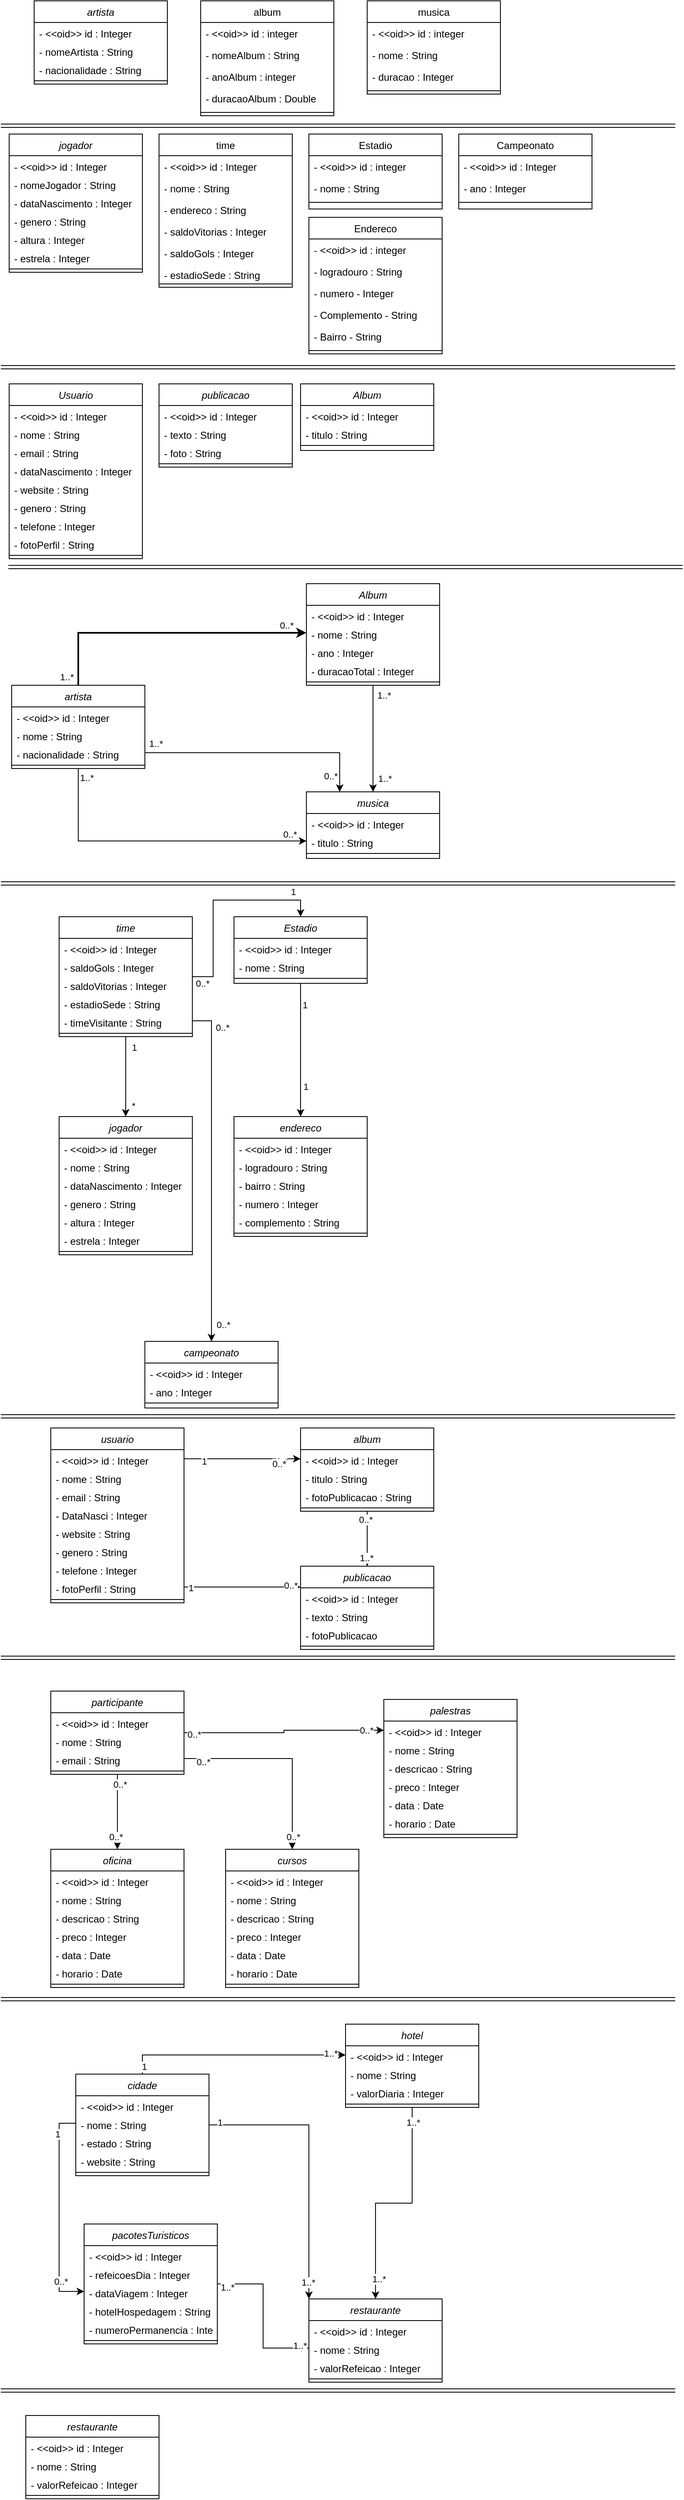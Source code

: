 <mxfile version="22.1.7" type="github">
  <diagram id="C5RBs43oDa-KdzZeNtuy" name="Page-1">
    <mxGraphModel dx="954" dy="610" grid="1" gridSize="10" guides="1" tooltips="1" connect="1" arrows="1" fold="1" page="1" pageScale="1" pageWidth="827" pageHeight="1169" math="0" shadow="0">
      <root>
        <mxCell id="WIyWlLk6GJQsqaUBKTNV-0" />
        <mxCell id="WIyWlLk6GJQsqaUBKTNV-1" parent="WIyWlLk6GJQsqaUBKTNV-0" />
        <mxCell id="zkfFHV4jXpPFQw0GAbJ--0" value="artista" style="swimlane;fontStyle=2;align=center;verticalAlign=top;childLayout=stackLayout;horizontal=1;startSize=26;horizontalStack=0;resizeParent=1;resizeLast=0;collapsible=1;marginBottom=0;rounded=0;shadow=0;strokeWidth=1;" parent="WIyWlLk6GJQsqaUBKTNV-1" vertex="1">
          <mxGeometry x="40" y="40" width="160" height="100" as="geometry">
            <mxRectangle x="230" y="140" width="160" height="26" as="alternateBounds" />
          </mxGeometry>
        </mxCell>
        <mxCell id="zkfFHV4jXpPFQw0GAbJ--1" value="- &lt;&lt;oid&gt;&gt; id : Integer" style="text;align=left;verticalAlign=top;spacingLeft=4;spacingRight=4;overflow=hidden;rotatable=0;points=[[0,0.5],[1,0.5]];portConstraint=eastwest;" parent="zkfFHV4jXpPFQw0GAbJ--0" vertex="1">
          <mxGeometry y="26" width="160" height="22" as="geometry" />
        </mxCell>
        <mxCell id="GjbUlt5qz_9yMM0hO7gG-6" value="- nomeArtista : String" style="text;align=left;verticalAlign=top;spacingLeft=4;spacingRight=4;overflow=hidden;rotatable=0;points=[[0,0.5],[1,0.5]];portConstraint=eastwest;" parent="zkfFHV4jXpPFQw0GAbJ--0" vertex="1">
          <mxGeometry y="48" width="160" height="22" as="geometry" />
        </mxCell>
        <mxCell id="GjbUlt5qz_9yMM0hO7gG-7" value="- nacionalidade : String" style="text;align=left;verticalAlign=top;spacingLeft=4;spacingRight=4;overflow=hidden;rotatable=0;points=[[0,0.5],[1,0.5]];portConstraint=eastwest;" parent="zkfFHV4jXpPFQw0GAbJ--0" vertex="1">
          <mxGeometry y="70" width="160" height="22" as="geometry" />
        </mxCell>
        <mxCell id="zkfFHV4jXpPFQw0GAbJ--4" value="" style="line;html=1;strokeWidth=1;align=left;verticalAlign=middle;spacingTop=-1;spacingLeft=3;spacingRight=3;rotatable=0;labelPosition=right;points=[];portConstraint=eastwest;" parent="zkfFHV4jXpPFQw0GAbJ--0" vertex="1">
          <mxGeometry y="92" width="160" height="8" as="geometry" />
        </mxCell>
        <mxCell id="zkfFHV4jXpPFQw0GAbJ--6" value="musica" style="swimlane;fontStyle=0;align=center;verticalAlign=top;childLayout=stackLayout;horizontal=1;startSize=26;horizontalStack=0;resizeParent=1;resizeLast=0;collapsible=1;marginBottom=0;rounded=0;shadow=0;strokeWidth=1;" parent="WIyWlLk6GJQsqaUBKTNV-1" vertex="1">
          <mxGeometry x="440" y="40" width="160" height="112" as="geometry">
            <mxRectangle x="130" y="380" width="160" height="26" as="alternateBounds" />
          </mxGeometry>
        </mxCell>
        <mxCell id="GjbUlt5qz_9yMM0hO7gG-10" value="- &lt;&lt;oid&gt;&gt; id : integer" style="text;align=left;verticalAlign=top;spacingLeft=4;spacingRight=4;overflow=hidden;rotatable=0;points=[[0,0.5],[1,0.5]];portConstraint=eastwest;rounded=0;shadow=0;html=0;" parent="zkfFHV4jXpPFQw0GAbJ--6" vertex="1">
          <mxGeometry y="26" width="160" height="26" as="geometry" />
        </mxCell>
        <mxCell id="zkfFHV4jXpPFQw0GAbJ--7" value="- nome : String" style="text;align=left;verticalAlign=top;spacingLeft=4;spacingRight=4;overflow=hidden;rotatable=0;points=[[0,0.5],[1,0.5]];portConstraint=eastwest;" parent="zkfFHV4jXpPFQw0GAbJ--6" vertex="1">
          <mxGeometry y="52" width="160" height="26" as="geometry" />
        </mxCell>
        <mxCell id="zkfFHV4jXpPFQw0GAbJ--8" value="- duracao : Integer" style="text;align=left;verticalAlign=top;spacingLeft=4;spacingRight=4;overflow=hidden;rotatable=0;points=[[0,0.5],[1,0.5]];portConstraint=eastwest;rounded=0;shadow=0;html=0;" parent="zkfFHV4jXpPFQw0GAbJ--6" vertex="1">
          <mxGeometry y="78" width="160" height="26" as="geometry" />
        </mxCell>
        <mxCell id="zkfFHV4jXpPFQw0GAbJ--9" value="" style="line;html=1;strokeWidth=1;align=left;verticalAlign=middle;spacingTop=-1;spacingLeft=3;spacingRight=3;rotatable=0;labelPosition=right;points=[];portConstraint=eastwest;" parent="zkfFHV4jXpPFQw0GAbJ--6" vertex="1">
          <mxGeometry y="104" width="160" height="8" as="geometry" />
        </mxCell>
        <mxCell id="zkfFHV4jXpPFQw0GAbJ--17" value="album" style="swimlane;fontStyle=0;align=center;verticalAlign=top;childLayout=stackLayout;horizontal=1;startSize=26;horizontalStack=0;resizeParent=1;resizeLast=0;collapsible=1;marginBottom=0;rounded=0;shadow=0;strokeWidth=1;" parent="WIyWlLk6GJQsqaUBKTNV-1" vertex="1">
          <mxGeometry x="240" y="40" width="160" height="138" as="geometry">
            <mxRectangle x="550" y="140" width="160" height="26" as="alternateBounds" />
          </mxGeometry>
        </mxCell>
        <mxCell id="GjbUlt5qz_9yMM0hO7gG-9" value="- &lt;&lt;oid&gt;&gt; id : integer" style="text;align=left;verticalAlign=top;spacingLeft=4;spacingRight=4;overflow=hidden;rotatable=0;points=[[0,0.5],[1,0.5]];portConstraint=eastwest;" parent="zkfFHV4jXpPFQw0GAbJ--17" vertex="1">
          <mxGeometry y="26" width="160" height="26" as="geometry" />
        </mxCell>
        <mxCell id="zkfFHV4jXpPFQw0GAbJ--18" value="- nomeAlbum : String" style="text;align=left;verticalAlign=top;spacingLeft=4;spacingRight=4;overflow=hidden;rotatable=0;points=[[0,0.5],[1,0.5]];portConstraint=eastwest;" parent="zkfFHV4jXpPFQw0GAbJ--17" vertex="1">
          <mxGeometry y="52" width="160" height="26" as="geometry" />
        </mxCell>
        <mxCell id="zkfFHV4jXpPFQw0GAbJ--19" value="- anoAlbum : integer" style="text;align=left;verticalAlign=top;spacingLeft=4;spacingRight=4;overflow=hidden;rotatable=0;points=[[0,0.5],[1,0.5]];portConstraint=eastwest;rounded=0;shadow=0;html=0;" parent="zkfFHV4jXpPFQw0GAbJ--17" vertex="1">
          <mxGeometry y="78" width="160" height="26" as="geometry" />
        </mxCell>
        <mxCell id="zkfFHV4jXpPFQw0GAbJ--20" value="- duracaoAlbum : Double" style="text;align=left;verticalAlign=top;spacingLeft=4;spacingRight=4;overflow=hidden;rotatable=0;points=[[0,0.5],[1,0.5]];portConstraint=eastwest;rounded=0;shadow=0;html=0;" parent="zkfFHV4jXpPFQw0GAbJ--17" vertex="1">
          <mxGeometry y="104" width="160" height="26" as="geometry" />
        </mxCell>
        <mxCell id="zkfFHV4jXpPFQw0GAbJ--23" value="" style="line;html=1;strokeWidth=1;align=left;verticalAlign=middle;spacingTop=-1;spacingLeft=3;spacingRight=3;rotatable=0;labelPosition=right;points=[];portConstraint=eastwest;" parent="zkfFHV4jXpPFQw0GAbJ--17" vertex="1">
          <mxGeometry y="130" width="160" height="8" as="geometry" />
        </mxCell>
        <mxCell id="GjbUlt5qz_9yMM0hO7gG-11" value="jogador" style="swimlane;fontStyle=2;align=center;verticalAlign=top;childLayout=stackLayout;horizontal=1;startSize=26;horizontalStack=0;resizeParent=1;resizeLast=0;collapsible=1;marginBottom=0;rounded=0;shadow=0;strokeWidth=1;" parent="WIyWlLk6GJQsqaUBKTNV-1" vertex="1">
          <mxGeometry x="10" y="200" width="160" height="166" as="geometry">
            <mxRectangle x="230" y="140" width="160" height="26" as="alternateBounds" />
          </mxGeometry>
        </mxCell>
        <mxCell id="GjbUlt5qz_9yMM0hO7gG-12" value="- &lt;&lt;oid&gt;&gt; id : Integer" style="text;align=left;verticalAlign=top;spacingLeft=4;spacingRight=4;overflow=hidden;rotatable=0;points=[[0,0.5],[1,0.5]];portConstraint=eastwest;" parent="GjbUlt5qz_9yMM0hO7gG-11" vertex="1">
          <mxGeometry y="26" width="160" height="22" as="geometry" />
        </mxCell>
        <mxCell id="GjbUlt5qz_9yMM0hO7gG-13" value="- nomeJogador : String" style="text;align=left;verticalAlign=top;spacingLeft=4;spacingRight=4;overflow=hidden;rotatable=0;points=[[0,0.5],[1,0.5]];portConstraint=eastwest;" parent="GjbUlt5qz_9yMM0hO7gG-11" vertex="1">
          <mxGeometry y="48" width="160" height="22" as="geometry" />
        </mxCell>
        <mxCell id="GjbUlt5qz_9yMM0hO7gG-16" value="- dataNascimento : Integer" style="text;align=left;verticalAlign=top;spacingLeft=4;spacingRight=4;overflow=hidden;rotatable=0;points=[[0,0.5],[1,0.5]];portConstraint=eastwest;" parent="GjbUlt5qz_9yMM0hO7gG-11" vertex="1">
          <mxGeometry y="70" width="160" height="22" as="geometry" />
        </mxCell>
        <mxCell id="GjbUlt5qz_9yMM0hO7gG-14" value="- genero : String" style="text;align=left;verticalAlign=top;spacingLeft=4;spacingRight=4;overflow=hidden;rotatable=0;points=[[0,0.5],[1,0.5]];portConstraint=eastwest;" parent="GjbUlt5qz_9yMM0hO7gG-11" vertex="1">
          <mxGeometry y="92" width="160" height="22" as="geometry" />
        </mxCell>
        <mxCell id="GjbUlt5qz_9yMM0hO7gG-17" value="- altura : Integer" style="text;align=left;verticalAlign=top;spacingLeft=4;spacingRight=4;overflow=hidden;rotatable=0;points=[[0,0.5],[1,0.5]];portConstraint=eastwest;" parent="GjbUlt5qz_9yMM0hO7gG-11" vertex="1">
          <mxGeometry y="114" width="160" height="22" as="geometry" />
        </mxCell>
        <mxCell id="GjbUlt5qz_9yMM0hO7gG-18" value="- estrela : Integer" style="text;align=left;verticalAlign=top;spacingLeft=4;spacingRight=4;overflow=hidden;rotatable=0;points=[[0,0.5],[1,0.5]];portConstraint=eastwest;" parent="GjbUlt5qz_9yMM0hO7gG-11" vertex="1">
          <mxGeometry y="136" width="160" height="22" as="geometry" />
        </mxCell>
        <mxCell id="GjbUlt5qz_9yMM0hO7gG-15" value="" style="line;html=1;strokeWidth=1;align=left;verticalAlign=middle;spacingTop=-1;spacingLeft=3;spacingRight=3;rotatable=0;labelPosition=right;points=[];portConstraint=eastwest;" parent="GjbUlt5qz_9yMM0hO7gG-11" vertex="1">
          <mxGeometry y="158" width="160" height="8" as="geometry" />
        </mxCell>
        <mxCell id="GjbUlt5qz_9yMM0hO7gG-19" value="Endereco" style="swimlane;fontStyle=0;align=center;verticalAlign=top;childLayout=stackLayout;horizontal=1;startSize=26;horizontalStack=0;resizeParent=1;resizeLast=0;collapsible=1;marginBottom=0;rounded=0;shadow=0;strokeWidth=1;" parent="WIyWlLk6GJQsqaUBKTNV-1" vertex="1">
          <mxGeometry x="370" y="300" width="160" height="164" as="geometry">
            <mxRectangle x="130" y="380" width="160" height="26" as="alternateBounds" />
          </mxGeometry>
        </mxCell>
        <mxCell id="GjbUlt5qz_9yMM0hO7gG-20" value="- &lt;&lt;oid&gt;&gt; id : integer" style="text;align=left;verticalAlign=top;spacingLeft=4;spacingRight=4;overflow=hidden;rotatable=0;points=[[0,0.5],[1,0.5]];portConstraint=eastwest;rounded=0;shadow=0;html=0;" parent="GjbUlt5qz_9yMM0hO7gG-19" vertex="1">
          <mxGeometry y="26" width="160" height="26" as="geometry" />
        </mxCell>
        <mxCell id="GjbUlt5qz_9yMM0hO7gG-21" value="- logradouro : String" style="text;align=left;verticalAlign=top;spacingLeft=4;spacingRight=4;overflow=hidden;rotatable=0;points=[[0,0.5],[1,0.5]];portConstraint=eastwest;" parent="GjbUlt5qz_9yMM0hO7gG-19" vertex="1">
          <mxGeometry y="52" width="160" height="26" as="geometry" />
        </mxCell>
        <mxCell id="GjbUlt5qz_9yMM0hO7gG-22" value="- numero - Integer" style="text;align=left;verticalAlign=top;spacingLeft=4;spacingRight=4;overflow=hidden;rotatable=0;points=[[0,0.5],[1,0.5]];portConstraint=eastwest;rounded=0;shadow=0;html=0;" parent="GjbUlt5qz_9yMM0hO7gG-19" vertex="1">
          <mxGeometry y="78" width="160" height="26" as="geometry" />
        </mxCell>
        <mxCell id="GjbUlt5qz_9yMM0hO7gG-42" value="- Complemento - String" style="text;align=left;verticalAlign=top;spacingLeft=4;spacingRight=4;overflow=hidden;rotatable=0;points=[[0,0.5],[1,0.5]];portConstraint=eastwest;rounded=0;shadow=0;html=0;" parent="GjbUlt5qz_9yMM0hO7gG-19" vertex="1">
          <mxGeometry y="104" width="160" height="26" as="geometry" />
        </mxCell>
        <mxCell id="GjbUlt5qz_9yMM0hO7gG-43" value="- Bairro - String" style="text;align=left;verticalAlign=top;spacingLeft=4;spacingRight=4;overflow=hidden;rotatable=0;points=[[0,0.5],[1,0.5]];portConstraint=eastwest;rounded=0;shadow=0;html=0;" parent="GjbUlt5qz_9yMM0hO7gG-19" vertex="1">
          <mxGeometry y="130" width="160" height="26" as="geometry" />
        </mxCell>
        <mxCell id="GjbUlt5qz_9yMM0hO7gG-23" value="" style="line;html=1;strokeWidth=1;align=left;verticalAlign=middle;spacingTop=-1;spacingLeft=3;spacingRight=3;rotatable=0;labelPosition=right;points=[];portConstraint=eastwest;" parent="GjbUlt5qz_9yMM0hO7gG-19" vertex="1">
          <mxGeometry y="156" width="160" height="8" as="geometry" />
        </mxCell>
        <mxCell id="GjbUlt5qz_9yMM0hO7gG-24" value="Estadio" style="swimlane;fontStyle=0;align=center;verticalAlign=top;childLayout=stackLayout;horizontal=1;startSize=26;horizontalStack=0;resizeParent=1;resizeLast=0;collapsible=1;marginBottom=0;rounded=0;shadow=0;strokeWidth=1;" parent="WIyWlLk6GJQsqaUBKTNV-1" vertex="1">
          <mxGeometry x="370" y="200" width="160" height="90" as="geometry">
            <mxRectangle x="130" y="380" width="160" height="26" as="alternateBounds" />
          </mxGeometry>
        </mxCell>
        <mxCell id="GjbUlt5qz_9yMM0hO7gG-25" value="- &lt;&lt;oid&gt;&gt; id : integer" style="text;align=left;verticalAlign=top;spacingLeft=4;spacingRight=4;overflow=hidden;rotatable=0;points=[[0,0.5],[1,0.5]];portConstraint=eastwest;rounded=0;shadow=0;html=0;" parent="GjbUlt5qz_9yMM0hO7gG-24" vertex="1">
          <mxGeometry y="26" width="160" height="26" as="geometry" />
        </mxCell>
        <mxCell id="GjbUlt5qz_9yMM0hO7gG-26" value="- nome : String" style="text;align=left;verticalAlign=top;spacingLeft=4;spacingRight=4;overflow=hidden;rotatable=0;points=[[0,0.5],[1,0.5]];portConstraint=eastwest;" parent="GjbUlt5qz_9yMM0hO7gG-24" vertex="1">
          <mxGeometry y="52" width="160" height="26" as="geometry" />
        </mxCell>
        <mxCell id="GjbUlt5qz_9yMM0hO7gG-28" value="" style="line;html=1;strokeWidth=1;align=left;verticalAlign=middle;spacingTop=-1;spacingLeft=3;spacingRight=3;rotatable=0;labelPosition=right;points=[];portConstraint=eastwest;" parent="GjbUlt5qz_9yMM0hO7gG-24" vertex="1">
          <mxGeometry y="78" width="160" height="8" as="geometry" />
        </mxCell>
        <mxCell id="GjbUlt5qz_9yMM0hO7gG-29" value="time" style="swimlane;fontStyle=0;align=center;verticalAlign=top;childLayout=stackLayout;horizontal=1;startSize=26;horizontalStack=0;resizeParent=1;resizeLast=0;collapsible=1;marginBottom=0;rounded=0;shadow=0;strokeWidth=1;" parent="WIyWlLk6GJQsqaUBKTNV-1" vertex="1">
          <mxGeometry x="190" y="200" width="160" height="184" as="geometry">
            <mxRectangle x="130" y="380" width="160" height="26" as="alternateBounds" />
          </mxGeometry>
        </mxCell>
        <mxCell id="GjbUlt5qz_9yMM0hO7gG-30" value="- &lt;&lt;oid&gt;&gt; id : Integer" style="text;align=left;verticalAlign=top;spacingLeft=4;spacingRight=4;overflow=hidden;rotatable=0;points=[[0,0.5],[1,0.5]];portConstraint=eastwest;rounded=0;shadow=0;html=0;" parent="GjbUlt5qz_9yMM0hO7gG-29" vertex="1">
          <mxGeometry y="26" width="160" height="26" as="geometry" />
        </mxCell>
        <mxCell id="GjbUlt5qz_9yMM0hO7gG-31" value="- nome : String" style="text;align=left;verticalAlign=top;spacingLeft=4;spacingRight=4;overflow=hidden;rotatable=0;points=[[0,0.5],[1,0.5]];portConstraint=eastwest;" parent="GjbUlt5qz_9yMM0hO7gG-29" vertex="1">
          <mxGeometry y="52" width="160" height="26" as="geometry" />
        </mxCell>
        <mxCell id="GjbUlt5qz_9yMM0hO7gG-32" value="- endereco : String" style="text;align=left;verticalAlign=top;spacingLeft=4;spacingRight=4;overflow=hidden;rotatable=0;points=[[0,0.5],[1,0.5]];portConstraint=eastwest;rounded=0;shadow=0;html=0;" parent="GjbUlt5qz_9yMM0hO7gG-29" vertex="1">
          <mxGeometry y="78" width="160" height="26" as="geometry" />
        </mxCell>
        <mxCell id="GjbUlt5qz_9yMM0hO7gG-39" value="- saldoVitorias : Integer" style="text;align=left;verticalAlign=top;spacingLeft=4;spacingRight=4;overflow=hidden;rotatable=0;points=[[0,0.5],[1,0.5]];portConstraint=eastwest;rounded=0;shadow=0;html=0;" parent="GjbUlt5qz_9yMM0hO7gG-29" vertex="1">
          <mxGeometry y="104" width="160" height="26" as="geometry" />
        </mxCell>
        <mxCell id="GjbUlt5qz_9yMM0hO7gG-40" value="- saldoGols : Integer" style="text;align=left;verticalAlign=top;spacingLeft=4;spacingRight=4;overflow=hidden;rotatable=0;points=[[0,0.5],[1,0.5]];portConstraint=eastwest;rounded=0;shadow=0;html=0;" parent="GjbUlt5qz_9yMM0hO7gG-29" vertex="1">
          <mxGeometry y="130" width="160" height="26" as="geometry" />
        </mxCell>
        <mxCell id="GjbUlt5qz_9yMM0hO7gG-41" value="- estadioSede : String" style="text;align=left;verticalAlign=top;spacingLeft=4;spacingRight=4;overflow=hidden;rotatable=0;points=[[0,0.5],[1,0.5]];portConstraint=eastwest;rounded=0;shadow=0;html=0;" parent="GjbUlt5qz_9yMM0hO7gG-29" vertex="1">
          <mxGeometry y="156" width="160" height="20" as="geometry" />
        </mxCell>
        <mxCell id="GjbUlt5qz_9yMM0hO7gG-33" value="" style="line;html=1;strokeWidth=1;align=left;verticalAlign=middle;spacingTop=-1;spacingLeft=3;spacingRight=3;rotatable=0;labelPosition=right;points=[];portConstraint=eastwest;" parent="GjbUlt5qz_9yMM0hO7gG-29" vertex="1">
          <mxGeometry y="176" width="160" height="8" as="geometry" />
        </mxCell>
        <mxCell id="GjbUlt5qz_9yMM0hO7gG-34" value="Campeonato" style="swimlane;fontStyle=0;align=center;verticalAlign=top;childLayout=stackLayout;horizontal=1;startSize=26;horizontalStack=0;resizeParent=1;resizeLast=0;collapsible=1;marginBottom=0;rounded=0;shadow=0;strokeWidth=1;" parent="WIyWlLk6GJQsqaUBKTNV-1" vertex="1">
          <mxGeometry x="550" y="200" width="160" height="90" as="geometry">
            <mxRectangle x="130" y="380" width="160" height="26" as="alternateBounds" />
          </mxGeometry>
        </mxCell>
        <mxCell id="GjbUlt5qz_9yMM0hO7gG-35" value="- &lt;&lt;oid&gt;&gt; id : Integer" style="text;align=left;verticalAlign=top;spacingLeft=4;spacingRight=4;overflow=hidden;rotatable=0;points=[[0,0.5],[1,0.5]];portConstraint=eastwest;rounded=0;shadow=0;html=0;" parent="GjbUlt5qz_9yMM0hO7gG-34" vertex="1">
          <mxGeometry y="26" width="160" height="26" as="geometry" />
        </mxCell>
        <mxCell id="GjbUlt5qz_9yMM0hO7gG-36" value="- ano : Integer" style="text;align=left;verticalAlign=top;spacingLeft=4;spacingRight=4;overflow=hidden;rotatable=0;points=[[0,0.5],[1,0.5]];portConstraint=eastwest;" parent="GjbUlt5qz_9yMM0hO7gG-34" vertex="1">
          <mxGeometry y="52" width="160" height="26" as="geometry" />
        </mxCell>
        <mxCell id="GjbUlt5qz_9yMM0hO7gG-38" value="" style="line;html=1;strokeWidth=1;align=left;verticalAlign=middle;spacingTop=-1;spacingLeft=3;spacingRight=3;rotatable=0;labelPosition=right;points=[];portConstraint=eastwest;" parent="GjbUlt5qz_9yMM0hO7gG-34" vertex="1">
          <mxGeometry y="78" width="160" height="8" as="geometry" />
        </mxCell>
        <mxCell id="GjbUlt5qz_9yMM0hO7gG-44" value="" style="shape=link;html=1;rounded=0;" parent="WIyWlLk6GJQsqaUBKTNV-1" edge="1">
          <mxGeometry width="100" relative="1" as="geometry">
            <mxPoint y="190" as="sourcePoint" />
            <mxPoint x="810" y="190" as="targetPoint" />
            <Array as="points">
              <mxPoint x="470" y="190" />
            </Array>
          </mxGeometry>
        </mxCell>
        <mxCell id="GjbUlt5qz_9yMM0hO7gG-51" value="" style="shape=link;html=1;rounded=0;" parent="WIyWlLk6GJQsqaUBKTNV-1" edge="1">
          <mxGeometry width="100" relative="1" as="geometry">
            <mxPoint y="480" as="sourcePoint" />
            <mxPoint x="810" y="480" as="targetPoint" />
            <Array as="points">
              <mxPoint x="470" y="480" />
            </Array>
          </mxGeometry>
        </mxCell>
        <mxCell id="GjbUlt5qz_9yMM0hO7gG-52" value="Usuario" style="swimlane;fontStyle=2;align=center;verticalAlign=top;childLayout=stackLayout;horizontal=1;startSize=26;horizontalStack=0;resizeParent=1;resizeLast=0;collapsible=1;marginBottom=0;rounded=0;shadow=0;strokeWidth=1;" parent="WIyWlLk6GJQsqaUBKTNV-1" vertex="1">
          <mxGeometry x="10" y="500" width="160" height="210" as="geometry">
            <mxRectangle x="230" y="140" width="160" height="26" as="alternateBounds" />
          </mxGeometry>
        </mxCell>
        <mxCell id="GjbUlt5qz_9yMM0hO7gG-53" value="- &lt;&lt;oid&gt;&gt; id : Integer" style="text;align=left;verticalAlign=top;spacingLeft=4;spacingRight=4;overflow=hidden;rotatable=0;points=[[0,0.5],[1,0.5]];portConstraint=eastwest;" parent="GjbUlt5qz_9yMM0hO7gG-52" vertex="1">
          <mxGeometry y="26" width="160" height="22" as="geometry" />
        </mxCell>
        <mxCell id="GjbUlt5qz_9yMM0hO7gG-54" value="- nome : String" style="text;align=left;verticalAlign=top;spacingLeft=4;spacingRight=4;overflow=hidden;rotatable=0;points=[[0,0.5],[1,0.5]];portConstraint=eastwest;" parent="GjbUlt5qz_9yMM0hO7gG-52" vertex="1">
          <mxGeometry y="48" width="160" height="22" as="geometry" />
        </mxCell>
        <mxCell id="GjbUlt5qz_9yMM0hO7gG-55" value="- email : String" style="text;align=left;verticalAlign=top;spacingLeft=4;spacingRight=4;overflow=hidden;rotatable=0;points=[[0,0.5],[1,0.5]];portConstraint=eastwest;" parent="GjbUlt5qz_9yMM0hO7gG-52" vertex="1">
          <mxGeometry y="70" width="160" height="22" as="geometry" />
        </mxCell>
        <mxCell id="GjbUlt5qz_9yMM0hO7gG-56" value="- dataNascimento : Integer" style="text;align=left;verticalAlign=top;spacingLeft=4;spacingRight=4;overflow=hidden;rotatable=0;points=[[0,0.5],[1,0.5]];portConstraint=eastwest;" parent="GjbUlt5qz_9yMM0hO7gG-52" vertex="1">
          <mxGeometry y="92" width="160" height="22" as="geometry" />
        </mxCell>
        <mxCell id="GjbUlt5qz_9yMM0hO7gG-57" value="- website : String" style="text;align=left;verticalAlign=top;spacingLeft=4;spacingRight=4;overflow=hidden;rotatable=0;points=[[0,0.5],[1,0.5]];portConstraint=eastwest;" parent="GjbUlt5qz_9yMM0hO7gG-52" vertex="1">
          <mxGeometry y="114" width="160" height="22" as="geometry" />
        </mxCell>
        <mxCell id="GjbUlt5qz_9yMM0hO7gG-58" value="- genero : String" style="text;align=left;verticalAlign=top;spacingLeft=4;spacingRight=4;overflow=hidden;rotatable=0;points=[[0,0.5],[1,0.5]];portConstraint=eastwest;" parent="GjbUlt5qz_9yMM0hO7gG-52" vertex="1">
          <mxGeometry y="136" width="160" height="22" as="geometry" />
        </mxCell>
        <mxCell id="GjbUlt5qz_9yMM0hO7gG-60" value="- telefone : Integer" style="text;align=left;verticalAlign=top;spacingLeft=4;spacingRight=4;overflow=hidden;rotatable=0;points=[[0,0.5],[1,0.5]];portConstraint=eastwest;" parent="GjbUlt5qz_9yMM0hO7gG-52" vertex="1">
          <mxGeometry y="158" width="160" height="22" as="geometry" />
        </mxCell>
        <mxCell id="GjbUlt5qz_9yMM0hO7gG-61" value="- fotoPerfil : String" style="text;align=left;verticalAlign=top;spacingLeft=4;spacingRight=4;overflow=hidden;rotatable=0;points=[[0,0.5],[1,0.5]];portConstraint=eastwest;" parent="GjbUlt5qz_9yMM0hO7gG-52" vertex="1">
          <mxGeometry y="180" width="160" height="22" as="geometry" />
        </mxCell>
        <mxCell id="GjbUlt5qz_9yMM0hO7gG-59" value="" style="line;html=1;strokeWidth=1;align=left;verticalAlign=middle;spacingTop=-1;spacingLeft=3;spacingRight=3;rotatable=0;labelPosition=right;points=[];portConstraint=eastwest;" parent="GjbUlt5qz_9yMM0hO7gG-52" vertex="1">
          <mxGeometry y="202" width="160" height="8" as="geometry" />
        </mxCell>
        <mxCell id="GjbUlt5qz_9yMM0hO7gG-62" value="Album" style="swimlane;fontStyle=2;align=center;verticalAlign=top;childLayout=stackLayout;horizontal=1;startSize=26;horizontalStack=0;resizeParent=1;resizeLast=0;collapsible=1;marginBottom=0;rounded=0;shadow=0;strokeWidth=1;" parent="WIyWlLk6GJQsqaUBKTNV-1" vertex="1">
          <mxGeometry x="360" y="500" width="160" height="80" as="geometry">
            <mxRectangle x="230" y="140" width="160" height="26" as="alternateBounds" />
          </mxGeometry>
        </mxCell>
        <mxCell id="GjbUlt5qz_9yMM0hO7gG-63" value="- &lt;&lt;oid&gt;&gt; id : Integer" style="text;align=left;verticalAlign=top;spacingLeft=4;spacingRight=4;overflow=hidden;rotatable=0;points=[[0,0.5],[1,0.5]];portConstraint=eastwest;" parent="GjbUlt5qz_9yMM0hO7gG-62" vertex="1">
          <mxGeometry y="26" width="160" height="22" as="geometry" />
        </mxCell>
        <mxCell id="GjbUlt5qz_9yMM0hO7gG-64" value="- titulo : String" style="text;align=left;verticalAlign=top;spacingLeft=4;spacingRight=4;overflow=hidden;rotatable=0;points=[[0,0.5],[1,0.5]];portConstraint=eastwest;" parent="GjbUlt5qz_9yMM0hO7gG-62" vertex="1">
          <mxGeometry y="48" width="160" height="22" as="geometry" />
        </mxCell>
        <mxCell id="GjbUlt5qz_9yMM0hO7gG-71" value="" style="line;html=1;strokeWidth=1;align=left;verticalAlign=middle;spacingTop=-1;spacingLeft=3;spacingRight=3;rotatable=0;labelPosition=right;points=[];portConstraint=eastwest;" parent="GjbUlt5qz_9yMM0hO7gG-62" vertex="1">
          <mxGeometry y="70" width="160" height="8" as="geometry" />
        </mxCell>
        <mxCell id="GjbUlt5qz_9yMM0hO7gG-72" value="publicacao" style="swimlane;fontStyle=2;align=center;verticalAlign=top;childLayout=stackLayout;horizontal=1;startSize=26;horizontalStack=0;resizeParent=1;resizeLast=0;collapsible=1;marginBottom=0;rounded=0;shadow=0;strokeWidth=1;" parent="WIyWlLk6GJQsqaUBKTNV-1" vertex="1">
          <mxGeometry x="190" y="500" width="160" height="100" as="geometry">
            <mxRectangle x="230" y="140" width="160" height="26" as="alternateBounds" />
          </mxGeometry>
        </mxCell>
        <mxCell id="GjbUlt5qz_9yMM0hO7gG-73" value="- &lt;&lt;oid&gt;&gt; id : Integer" style="text;align=left;verticalAlign=top;spacingLeft=4;spacingRight=4;overflow=hidden;rotatable=0;points=[[0,0.5],[1,0.5]];portConstraint=eastwest;" parent="GjbUlt5qz_9yMM0hO7gG-72" vertex="1">
          <mxGeometry y="26" width="160" height="22" as="geometry" />
        </mxCell>
        <mxCell id="GjbUlt5qz_9yMM0hO7gG-74" value="- texto : String" style="text;align=left;verticalAlign=top;spacingLeft=4;spacingRight=4;overflow=hidden;rotatable=0;points=[[0,0.5],[1,0.5]];portConstraint=eastwest;" parent="GjbUlt5qz_9yMM0hO7gG-72" vertex="1">
          <mxGeometry y="48" width="160" height="22" as="geometry" />
        </mxCell>
        <mxCell id="GjbUlt5qz_9yMM0hO7gG-76" value="- foto : String" style="text;align=left;verticalAlign=top;spacingLeft=4;spacingRight=4;overflow=hidden;rotatable=0;points=[[0,0.5],[1,0.5]];portConstraint=eastwest;" parent="GjbUlt5qz_9yMM0hO7gG-72" vertex="1">
          <mxGeometry y="70" width="160" height="22" as="geometry" />
        </mxCell>
        <mxCell id="GjbUlt5qz_9yMM0hO7gG-75" value="" style="line;html=1;strokeWidth=1;align=left;verticalAlign=middle;spacingTop=-1;spacingLeft=3;spacingRight=3;rotatable=0;labelPosition=right;points=[];portConstraint=eastwest;" parent="GjbUlt5qz_9yMM0hO7gG-72" vertex="1">
          <mxGeometry y="92" width="160" height="8" as="geometry" />
        </mxCell>
        <mxCell id="4S1kMfiDq2eJ7GSX0uuJ-0" value="" style="shape=link;html=1;rounded=0;" parent="WIyWlLk6GJQsqaUBKTNV-1" edge="1">
          <mxGeometry width="100" relative="1" as="geometry">
            <mxPoint x="9" y="720" as="sourcePoint" />
            <mxPoint x="819" y="720" as="targetPoint" />
            <Array as="points">
              <mxPoint x="479" y="720" />
            </Array>
          </mxGeometry>
        </mxCell>
        <mxCell id="4S1kMfiDq2eJ7GSX0uuJ-17" style="edgeStyle=orthogonalEdgeStyle;rounded=0;orthogonalLoop=1;jettySize=auto;html=1;entryX=0;entryY=0.5;entryDx=0;entryDy=0;strokeWidth=2;labelPosition=left;verticalLabelPosition=middle;align=right;verticalAlign=middle;labelBorderColor=none;" parent="WIyWlLk6GJQsqaUBKTNV-1" source="4S1kMfiDq2eJ7GSX0uuJ-1" target="4S1kMfiDq2eJ7GSX0uuJ-12" edge="1">
          <mxGeometry relative="1" as="geometry" />
        </mxCell>
        <mxCell id="4S1kMfiDq2eJ7GSX0uuJ-26" value="0..*" style="edgeLabel;html=1;align=center;verticalAlign=middle;resizable=0;points=[];" parent="4S1kMfiDq2eJ7GSX0uuJ-17" vertex="1" connectable="0">
          <mxGeometry x="0.723" y="1" relative="1" as="geometry">
            <mxPoint x="22" y="-8" as="offset" />
          </mxGeometry>
        </mxCell>
        <mxCell id="4S1kMfiDq2eJ7GSX0uuJ-27" value="1..*" style="edgeLabel;html=1;align=center;verticalAlign=middle;resizable=0;points=[];" parent="4S1kMfiDq2eJ7GSX0uuJ-17" vertex="1" connectable="0">
          <mxGeometry x="-0.851" y="1" relative="1" as="geometry">
            <mxPoint x="-13" y="15" as="offset" />
          </mxGeometry>
        </mxCell>
        <mxCell id="4S1kMfiDq2eJ7GSX0uuJ-22" style="edgeStyle=orthogonalEdgeStyle;rounded=0;orthogonalLoop=1;jettySize=auto;html=1;entryX=0;entryY=0.5;entryDx=0;entryDy=0;" parent="WIyWlLk6GJQsqaUBKTNV-1" source="4S1kMfiDq2eJ7GSX0uuJ-1" target="4S1kMfiDq2eJ7GSX0uuJ-8" edge="1">
          <mxGeometry relative="1" as="geometry" />
        </mxCell>
        <mxCell id="4S1kMfiDq2eJ7GSX0uuJ-23" value="0..*" style="edgeLabel;html=1;align=center;verticalAlign=middle;resizable=0;points=[];" parent="4S1kMfiDq2eJ7GSX0uuJ-22" vertex="1" connectable="0">
          <mxGeometry x="0.911" relative="1" as="geometry">
            <mxPoint x="-4" y="-8" as="offset" />
          </mxGeometry>
        </mxCell>
        <mxCell id="4S1kMfiDq2eJ7GSX0uuJ-28" value="1..*" style="edgeLabel;html=1;align=center;verticalAlign=middle;resizable=0;points=[];" parent="4S1kMfiDq2eJ7GSX0uuJ-22" vertex="1" connectable="0">
          <mxGeometry x="-0.793" y="1" relative="1" as="geometry">
            <mxPoint x="9" y="-27" as="offset" />
          </mxGeometry>
        </mxCell>
        <mxCell id="4S1kMfiDq2eJ7GSX0uuJ-1" value="artista" style="swimlane;fontStyle=2;align=center;verticalAlign=top;childLayout=stackLayout;horizontal=1;startSize=26;horizontalStack=0;resizeParent=1;resizeLast=0;collapsible=1;marginBottom=0;rounded=0;shadow=0;strokeWidth=1;" parent="WIyWlLk6GJQsqaUBKTNV-1" vertex="1">
          <mxGeometry x="13" y="862" width="160" height="100" as="geometry">
            <mxRectangle x="230" y="140" width="160" height="26" as="alternateBounds" />
          </mxGeometry>
        </mxCell>
        <mxCell id="4S1kMfiDq2eJ7GSX0uuJ-2" value="- &lt;&lt;oid&gt;&gt; id : Integer" style="text;align=left;verticalAlign=top;spacingLeft=4;spacingRight=4;overflow=hidden;rotatable=0;points=[[0,0.5],[1,0.5]];portConstraint=eastwest;" parent="4S1kMfiDq2eJ7GSX0uuJ-1" vertex="1">
          <mxGeometry y="26" width="160" height="22" as="geometry" />
        </mxCell>
        <mxCell id="4S1kMfiDq2eJ7GSX0uuJ-3" value="- nome : String" style="text;align=left;verticalAlign=top;spacingLeft=4;spacingRight=4;overflow=hidden;rotatable=0;points=[[0,0.5],[1,0.5]];portConstraint=eastwest;" parent="4S1kMfiDq2eJ7GSX0uuJ-1" vertex="1">
          <mxGeometry y="48" width="160" height="22" as="geometry" />
        </mxCell>
        <mxCell id="4S1kMfiDq2eJ7GSX0uuJ-4" value="- nacionalidade : String" style="text;align=left;verticalAlign=top;spacingLeft=4;spacingRight=4;overflow=hidden;rotatable=0;points=[[0,0.5],[1,0.5]];portConstraint=eastwest;" parent="4S1kMfiDq2eJ7GSX0uuJ-1" vertex="1">
          <mxGeometry y="70" width="160" height="22" as="geometry" />
        </mxCell>
        <mxCell id="4S1kMfiDq2eJ7GSX0uuJ-5" value="" style="line;html=1;strokeWidth=1;align=left;verticalAlign=middle;spacingTop=-1;spacingLeft=3;spacingRight=3;rotatable=0;labelPosition=right;points=[];portConstraint=eastwest;" parent="4S1kMfiDq2eJ7GSX0uuJ-1" vertex="1">
          <mxGeometry y="92" width="160" height="8" as="geometry" />
        </mxCell>
        <mxCell id="4S1kMfiDq2eJ7GSX0uuJ-6" value="musica" style="swimlane;fontStyle=2;align=center;verticalAlign=top;childLayout=stackLayout;horizontal=1;startSize=26;horizontalStack=0;resizeParent=1;resizeLast=0;collapsible=1;marginBottom=0;rounded=0;shadow=0;strokeWidth=1;" parent="WIyWlLk6GJQsqaUBKTNV-1" vertex="1">
          <mxGeometry x="367" y="990" width="160" height="80" as="geometry">
            <mxRectangle x="230" y="140" width="160" height="26" as="alternateBounds" />
          </mxGeometry>
        </mxCell>
        <mxCell id="4S1kMfiDq2eJ7GSX0uuJ-7" value="- &lt;&lt;oid&gt;&gt; id : Integer" style="text;align=left;verticalAlign=top;spacingLeft=4;spacingRight=4;overflow=hidden;rotatable=0;points=[[0,0.5],[1,0.5]];portConstraint=eastwest;" parent="4S1kMfiDq2eJ7GSX0uuJ-6" vertex="1">
          <mxGeometry y="26" width="160" height="22" as="geometry" />
        </mxCell>
        <mxCell id="4S1kMfiDq2eJ7GSX0uuJ-8" value="- titulo : String" style="text;align=left;verticalAlign=top;spacingLeft=4;spacingRight=4;overflow=hidden;rotatable=0;points=[[0,0.5],[1,0.5]];portConstraint=eastwest;" parent="4S1kMfiDq2eJ7GSX0uuJ-6" vertex="1">
          <mxGeometry y="48" width="160" height="22" as="geometry" />
        </mxCell>
        <mxCell id="4S1kMfiDq2eJ7GSX0uuJ-9" value="" style="line;html=1;strokeWidth=1;align=left;verticalAlign=middle;spacingTop=-1;spacingLeft=3;spacingRight=3;rotatable=0;labelPosition=right;points=[];portConstraint=eastwest;" parent="4S1kMfiDq2eJ7GSX0uuJ-6" vertex="1">
          <mxGeometry y="70" width="160" height="8" as="geometry" />
        </mxCell>
        <mxCell id="4S1kMfiDq2eJ7GSX0uuJ-25" style="edgeStyle=orthogonalEdgeStyle;rounded=0;orthogonalLoop=1;jettySize=auto;html=1;entryX=0.5;entryY=0;entryDx=0;entryDy=0;" parent="WIyWlLk6GJQsqaUBKTNV-1" source="4S1kMfiDq2eJ7GSX0uuJ-10" target="4S1kMfiDq2eJ7GSX0uuJ-6" edge="1">
          <mxGeometry relative="1" as="geometry" />
        </mxCell>
        <mxCell id="4S1kMfiDq2eJ7GSX0uuJ-29" value="1..*" style="edgeLabel;html=1;align=center;verticalAlign=middle;resizable=0;points=[];" parent="4S1kMfiDq2eJ7GSX0uuJ-25" vertex="1" connectable="0">
          <mxGeometry x="-0.823" relative="1" as="geometry">
            <mxPoint x="13" as="offset" />
          </mxGeometry>
        </mxCell>
        <mxCell id="4S1kMfiDq2eJ7GSX0uuJ-30" value="1..*" style="edgeLabel;html=1;align=center;verticalAlign=middle;resizable=0;points=[];" parent="4S1kMfiDq2eJ7GSX0uuJ-25" vertex="1" connectable="0">
          <mxGeometry x="0.739" y="1" relative="1" as="geometry">
            <mxPoint x="13" as="offset" />
          </mxGeometry>
        </mxCell>
        <mxCell id="4S1kMfiDq2eJ7GSX0uuJ-10" value="Album" style="swimlane;fontStyle=2;align=center;verticalAlign=top;childLayout=stackLayout;horizontal=1;startSize=26;horizontalStack=0;resizeParent=1;resizeLast=0;collapsible=1;marginBottom=0;rounded=0;shadow=0;strokeWidth=1;" parent="WIyWlLk6GJQsqaUBKTNV-1" vertex="1">
          <mxGeometry x="367" y="740" width="160" height="122" as="geometry">
            <mxRectangle x="230" y="140" width="160" height="26" as="alternateBounds" />
          </mxGeometry>
        </mxCell>
        <mxCell id="4S1kMfiDq2eJ7GSX0uuJ-11" value="- &lt;&lt;oid&gt;&gt; id : Integer" style="text;align=left;verticalAlign=top;spacingLeft=4;spacingRight=4;overflow=hidden;rotatable=0;points=[[0,0.5],[1,0.5]];portConstraint=eastwest;" parent="4S1kMfiDq2eJ7GSX0uuJ-10" vertex="1">
          <mxGeometry y="26" width="160" height="22" as="geometry" />
        </mxCell>
        <mxCell id="4S1kMfiDq2eJ7GSX0uuJ-12" value="- nome : String" style="text;align=left;verticalAlign=top;spacingLeft=4;spacingRight=4;overflow=hidden;rotatable=0;points=[[0,0.5],[1,0.5]];portConstraint=eastwest;" parent="4S1kMfiDq2eJ7GSX0uuJ-10" vertex="1">
          <mxGeometry y="48" width="160" height="22" as="geometry" />
        </mxCell>
        <mxCell id="4S1kMfiDq2eJ7GSX0uuJ-14" value="- ano : Integer" style="text;align=left;verticalAlign=top;spacingLeft=4;spacingRight=4;overflow=hidden;rotatable=0;points=[[0,0.5],[1,0.5]];portConstraint=eastwest;" parent="4S1kMfiDq2eJ7GSX0uuJ-10" vertex="1">
          <mxGeometry y="70" width="160" height="22" as="geometry" />
        </mxCell>
        <mxCell id="4S1kMfiDq2eJ7GSX0uuJ-15" value="- duracaoTotal : Integer" style="text;align=left;verticalAlign=top;spacingLeft=4;spacingRight=4;overflow=hidden;rotatable=0;points=[[0,0.5],[1,0.5]];portConstraint=eastwest;" parent="4S1kMfiDq2eJ7GSX0uuJ-10" vertex="1">
          <mxGeometry y="92" width="160" height="22" as="geometry" />
        </mxCell>
        <mxCell id="4S1kMfiDq2eJ7GSX0uuJ-13" value="" style="line;html=1;strokeWidth=1;align=left;verticalAlign=middle;spacingTop=-1;spacingLeft=3;spacingRight=3;rotatable=0;labelPosition=right;points=[];portConstraint=eastwest;" parent="4S1kMfiDq2eJ7GSX0uuJ-10" vertex="1">
          <mxGeometry y="114" width="160" height="8" as="geometry" />
        </mxCell>
        <mxCell id="4S1kMfiDq2eJ7GSX0uuJ-31" style="edgeStyle=orthogonalEdgeStyle;rounded=0;orthogonalLoop=1;jettySize=auto;html=1;entryX=0.25;entryY=0;entryDx=0;entryDy=0;" parent="WIyWlLk6GJQsqaUBKTNV-1" source="4S1kMfiDq2eJ7GSX0uuJ-4" target="4S1kMfiDq2eJ7GSX0uuJ-6" edge="1">
          <mxGeometry relative="1" as="geometry" />
        </mxCell>
        <mxCell id="4S1kMfiDq2eJ7GSX0uuJ-32" value="0..*" style="edgeLabel;html=1;align=center;verticalAlign=middle;resizable=0;points=[];" parent="4S1kMfiDq2eJ7GSX0uuJ-31" vertex="1" connectable="0">
          <mxGeometry x="0.925" relative="1" as="geometry">
            <mxPoint x="-11" y="-9" as="offset" />
          </mxGeometry>
        </mxCell>
        <mxCell id="4S1kMfiDq2eJ7GSX0uuJ-33" value="1..*" style="edgeLabel;html=1;align=center;verticalAlign=middle;resizable=0;points=[];" parent="4S1kMfiDq2eJ7GSX0uuJ-31" vertex="1" connectable="0">
          <mxGeometry x="-0.832" y="-3" relative="1" as="geometry">
            <mxPoint x="-11" y="-14" as="offset" />
          </mxGeometry>
        </mxCell>
        <mxCell id="4S1kMfiDq2eJ7GSX0uuJ-34" value="" style="shape=link;html=1;rounded=0;" parent="WIyWlLk6GJQsqaUBKTNV-1" edge="1">
          <mxGeometry width="100" relative="1" as="geometry">
            <mxPoint y="1100" as="sourcePoint" />
            <mxPoint x="810" y="1100" as="targetPoint" />
            <Array as="points">
              <mxPoint x="470" y="1100" />
            </Array>
          </mxGeometry>
        </mxCell>
        <mxCell id="4S1kMfiDq2eJ7GSX0uuJ-35" value="jogador" style="swimlane;fontStyle=2;align=center;verticalAlign=top;childLayout=stackLayout;horizontal=1;startSize=26;horizontalStack=0;resizeParent=1;resizeLast=0;collapsible=1;marginBottom=0;rounded=0;shadow=0;strokeWidth=1;" parent="WIyWlLk6GJQsqaUBKTNV-1" vertex="1">
          <mxGeometry x="70" y="1380" width="160" height="166" as="geometry">
            <mxRectangle x="230" y="140" width="160" height="26" as="alternateBounds" />
          </mxGeometry>
        </mxCell>
        <mxCell id="4S1kMfiDq2eJ7GSX0uuJ-36" value="- &lt;&lt;oid&gt;&gt; id : Integer" style="text;align=left;verticalAlign=top;spacingLeft=4;spacingRight=4;overflow=hidden;rotatable=0;points=[[0,0.5],[1,0.5]];portConstraint=eastwest;" parent="4S1kMfiDq2eJ7GSX0uuJ-35" vertex="1">
          <mxGeometry y="26" width="160" height="22" as="geometry" />
        </mxCell>
        <mxCell id="4S1kMfiDq2eJ7GSX0uuJ-37" value="- nome : String" style="text;align=left;verticalAlign=top;spacingLeft=4;spacingRight=4;overflow=hidden;rotatable=0;points=[[0,0.5],[1,0.5]];portConstraint=eastwest;" parent="4S1kMfiDq2eJ7GSX0uuJ-35" vertex="1">
          <mxGeometry y="48" width="160" height="22" as="geometry" />
        </mxCell>
        <mxCell id="4S1kMfiDq2eJ7GSX0uuJ-38" value="- dataNascimento : Integer" style="text;align=left;verticalAlign=top;spacingLeft=4;spacingRight=4;overflow=hidden;rotatable=0;points=[[0,0.5],[1,0.5]];portConstraint=eastwest;" parent="4S1kMfiDq2eJ7GSX0uuJ-35" vertex="1">
          <mxGeometry y="70" width="160" height="22" as="geometry" />
        </mxCell>
        <mxCell id="4S1kMfiDq2eJ7GSX0uuJ-40" value="- genero : String" style="text;align=left;verticalAlign=top;spacingLeft=4;spacingRight=4;overflow=hidden;rotatable=0;points=[[0,0.5],[1,0.5]];portConstraint=eastwest;" parent="4S1kMfiDq2eJ7GSX0uuJ-35" vertex="1">
          <mxGeometry y="92" width="160" height="22" as="geometry" />
        </mxCell>
        <mxCell id="4S1kMfiDq2eJ7GSX0uuJ-41" value="- altura : Integer" style="text;align=left;verticalAlign=top;spacingLeft=4;spacingRight=4;overflow=hidden;rotatable=0;points=[[0,0.5],[1,0.5]];portConstraint=eastwest;" parent="4S1kMfiDq2eJ7GSX0uuJ-35" vertex="1">
          <mxGeometry y="114" width="160" height="22" as="geometry" />
        </mxCell>
        <mxCell id="4S1kMfiDq2eJ7GSX0uuJ-77" value="- estrela : Integer" style="text;align=left;verticalAlign=top;spacingLeft=4;spacingRight=4;overflow=hidden;rotatable=0;points=[[0,0.5],[1,0.5]];portConstraint=eastwest;" parent="4S1kMfiDq2eJ7GSX0uuJ-35" vertex="1">
          <mxGeometry y="136" width="160" height="22" as="geometry" />
        </mxCell>
        <mxCell id="4S1kMfiDq2eJ7GSX0uuJ-39" value="" style="line;html=1;strokeWidth=1;align=left;verticalAlign=middle;spacingTop=-1;spacingLeft=3;spacingRight=3;rotatable=0;labelPosition=right;points=[];portConstraint=eastwest;" parent="4S1kMfiDq2eJ7GSX0uuJ-35" vertex="1">
          <mxGeometry y="158" width="160" height="8" as="geometry" />
        </mxCell>
        <mxCell id="4S1kMfiDq2eJ7GSX0uuJ-78" style="edgeStyle=orthogonalEdgeStyle;rounded=0;orthogonalLoop=1;jettySize=auto;html=1;entryX=0.5;entryY=0;entryDx=0;entryDy=0;" parent="WIyWlLk6GJQsqaUBKTNV-1" source="4S1kMfiDq2eJ7GSX0uuJ-42" target="4S1kMfiDq2eJ7GSX0uuJ-55" edge="1">
          <mxGeometry relative="1" as="geometry" />
        </mxCell>
        <mxCell id="4S1kMfiDq2eJ7GSX0uuJ-83" value="1" style="edgeLabel;html=1;align=center;verticalAlign=middle;resizable=0;points=[];" parent="4S1kMfiDq2eJ7GSX0uuJ-78" vertex="1" connectable="0">
          <mxGeometry x="0.761" y="-1" relative="1" as="geometry">
            <mxPoint y="-11" as="offset" />
          </mxGeometry>
        </mxCell>
        <mxCell id="4S1kMfiDq2eJ7GSX0uuJ-84" value="0..*" style="edgeLabel;html=1;align=center;verticalAlign=middle;resizable=0;points=[];" parent="4S1kMfiDq2eJ7GSX0uuJ-78" vertex="1" connectable="0">
          <mxGeometry x="-0.908" y="-3" relative="1" as="geometry">
            <mxPoint x="1" y="5" as="offset" />
          </mxGeometry>
        </mxCell>
        <mxCell id="4S1kMfiDq2eJ7GSX0uuJ-94" style="edgeStyle=orthogonalEdgeStyle;rounded=0;orthogonalLoop=1;jettySize=auto;html=1;entryX=0.5;entryY=0;entryDx=0;entryDy=0;" parent="WIyWlLk6GJQsqaUBKTNV-1" source="4S1kMfiDq2eJ7GSX0uuJ-42" target="4S1kMfiDq2eJ7GSX0uuJ-35" edge="1">
          <mxGeometry relative="1" as="geometry" />
        </mxCell>
        <mxCell id="4S1kMfiDq2eJ7GSX0uuJ-95" value="*" style="edgeLabel;html=1;align=center;verticalAlign=middle;resizable=0;points=[];" parent="4S1kMfiDq2eJ7GSX0uuJ-94" vertex="1" connectable="0">
          <mxGeometry x="0.717" y="3" relative="1" as="geometry">
            <mxPoint x="6" as="offset" />
          </mxGeometry>
        </mxCell>
        <mxCell id="4S1kMfiDq2eJ7GSX0uuJ-96" value="1" style="edgeLabel;html=1;align=center;verticalAlign=middle;resizable=0;points=[];" parent="4S1kMfiDq2eJ7GSX0uuJ-94" vertex="1" connectable="0">
          <mxGeometry x="-0.752" y="-2" relative="1" as="geometry">
            <mxPoint x="12" y="1" as="offset" />
          </mxGeometry>
        </mxCell>
        <mxCell id="4S1kMfiDq2eJ7GSX0uuJ-42" value="time" style="swimlane;fontStyle=2;align=center;verticalAlign=top;childLayout=stackLayout;horizontal=1;startSize=26;horizontalStack=0;resizeParent=1;resizeLast=0;collapsible=1;marginBottom=0;rounded=0;shadow=0;strokeWidth=1;" parent="WIyWlLk6GJQsqaUBKTNV-1" vertex="1">
          <mxGeometry x="70" y="1140" width="160" height="144" as="geometry">
            <mxRectangle x="230" y="140" width="160" height="26" as="alternateBounds" />
          </mxGeometry>
        </mxCell>
        <mxCell id="4S1kMfiDq2eJ7GSX0uuJ-43" value="- &lt;&lt;oid&gt;&gt; id : Integer" style="text;align=left;verticalAlign=top;spacingLeft=4;spacingRight=4;overflow=hidden;rotatable=0;points=[[0,0.5],[1,0.5]];portConstraint=eastwest;" parent="4S1kMfiDq2eJ7GSX0uuJ-42" vertex="1">
          <mxGeometry y="26" width="160" height="22" as="geometry" />
        </mxCell>
        <mxCell id="4S1kMfiDq2eJ7GSX0uuJ-44" value="- saldoGols : Integer" style="text;align=left;verticalAlign=top;spacingLeft=4;spacingRight=4;overflow=hidden;rotatable=0;points=[[0,0.5],[1,0.5]];portConstraint=eastwest;" parent="4S1kMfiDq2eJ7GSX0uuJ-42" vertex="1">
          <mxGeometry y="48" width="160" height="22" as="geometry" />
        </mxCell>
        <mxCell id="4S1kMfiDq2eJ7GSX0uuJ-49" value="- saldoVitorias : Integer" style="text;align=left;verticalAlign=top;spacingLeft=4;spacingRight=4;overflow=hidden;rotatable=0;points=[[0,0.5],[1,0.5]];portConstraint=eastwest;" parent="4S1kMfiDq2eJ7GSX0uuJ-42" vertex="1">
          <mxGeometry y="70" width="160" height="22" as="geometry" />
        </mxCell>
        <mxCell id="4S1kMfiDq2eJ7GSX0uuJ-51" value="- estadioSede : String" style="text;align=left;verticalAlign=top;spacingLeft=4;spacingRight=4;overflow=hidden;rotatable=0;points=[[0,0.5],[1,0.5]];portConstraint=eastwest;" parent="4S1kMfiDq2eJ7GSX0uuJ-42" vertex="1">
          <mxGeometry y="92" width="160" height="22" as="geometry" />
        </mxCell>
        <mxCell id="4S1kMfiDq2eJ7GSX0uuJ-54" value="- timeVisitante : String" style="text;align=left;verticalAlign=top;spacingLeft=4;spacingRight=4;overflow=hidden;rotatable=0;points=[[0,0.5],[1,0.5]];portConstraint=eastwest;" parent="4S1kMfiDq2eJ7GSX0uuJ-42" vertex="1">
          <mxGeometry y="114" width="160" height="22" as="geometry" />
        </mxCell>
        <mxCell id="4S1kMfiDq2eJ7GSX0uuJ-48" value="" style="line;html=1;strokeWidth=1;align=left;verticalAlign=middle;spacingTop=-1;spacingLeft=3;spacingRight=3;rotatable=0;labelPosition=right;points=[];portConstraint=eastwest;" parent="4S1kMfiDq2eJ7GSX0uuJ-42" vertex="1">
          <mxGeometry y="136" width="160" height="8" as="geometry" />
        </mxCell>
        <mxCell id="4S1kMfiDq2eJ7GSX0uuJ-85" style="edgeStyle=orthogonalEdgeStyle;rounded=0;orthogonalLoop=1;jettySize=auto;html=1;entryX=0.5;entryY=0;entryDx=0;entryDy=0;" parent="WIyWlLk6GJQsqaUBKTNV-1" source="4S1kMfiDq2eJ7GSX0uuJ-55" target="4S1kMfiDq2eJ7GSX0uuJ-65" edge="1">
          <mxGeometry relative="1" as="geometry" />
        </mxCell>
        <mxCell id="4S1kMfiDq2eJ7GSX0uuJ-86" value="1" style="edgeLabel;html=1;align=center;verticalAlign=middle;resizable=0;points=[];" parent="4S1kMfiDq2eJ7GSX0uuJ-85" vertex="1" connectable="0">
          <mxGeometry x="-0.589" y="1" relative="1" as="geometry">
            <mxPoint x="4" y="-7" as="offset" />
          </mxGeometry>
        </mxCell>
        <mxCell id="4S1kMfiDq2eJ7GSX0uuJ-87" value="1" style="edgeLabel;html=1;align=center;verticalAlign=middle;resizable=0;points=[];" parent="4S1kMfiDq2eJ7GSX0uuJ-85" vertex="1" connectable="0">
          <mxGeometry x="0.55" y="1" relative="1" as="geometry">
            <mxPoint x="5" as="offset" />
          </mxGeometry>
        </mxCell>
        <mxCell id="4S1kMfiDq2eJ7GSX0uuJ-55" value="Estadio" style="swimlane;fontStyle=2;align=center;verticalAlign=top;childLayout=stackLayout;horizontal=1;startSize=26;horizontalStack=0;resizeParent=1;resizeLast=0;collapsible=1;marginBottom=0;rounded=0;shadow=0;strokeWidth=1;" parent="WIyWlLk6GJQsqaUBKTNV-1" vertex="1">
          <mxGeometry x="280" y="1140" width="160" height="80" as="geometry">
            <mxRectangle x="230" y="140" width="160" height="26" as="alternateBounds" />
          </mxGeometry>
        </mxCell>
        <mxCell id="4S1kMfiDq2eJ7GSX0uuJ-56" value="- &lt;&lt;oid&gt;&gt; id : Integer" style="text;align=left;verticalAlign=top;spacingLeft=4;spacingRight=4;overflow=hidden;rotatable=0;points=[[0,0.5],[1,0.5]];portConstraint=eastwest;" parent="4S1kMfiDq2eJ7GSX0uuJ-55" vertex="1">
          <mxGeometry y="26" width="160" height="22" as="geometry" />
        </mxCell>
        <mxCell id="4S1kMfiDq2eJ7GSX0uuJ-57" value="- nome : String" style="text;align=left;verticalAlign=top;spacingLeft=4;spacingRight=4;overflow=hidden;rotatable=0;points=[[0,0.5],[1,0.5]];portConstraint=eastwest;" parent="4S1kMfiDq2eJ7GSX0uuJ-55" vertex="1">
          <mxGeometry y="48" width="160" height="22" as="geometry" />
        </mxCell>
        <mxCell id="4S1kMfiDq2eJ7GSX0uuJ-62" value="" style="line;html=1;strokeWidth=1;align=left;verticalAlign=middle;spacingTop=-1;spacingLeft=3;spacingRight=3;rotatable=0;labelPosition=right;points=[];portConstraint=eastwest;" parent="4S1kMfiDq2eJ7GSX0uuJ-55" vertex="1">
          <mxGeometry y="70" width="160" height="8" as="geometry" />
        </mxCell>
        <mxCell id="4S1kMfiDq2eJ7GSX0uuJ-65" value="endereco" style="swimlane;fontStyle=2;align=center;verticalAlign=top;childLayout=stackLayout;horizontal=1;startSize=26;horizontalStack=0;resizeParent=1;resizeLast=0;collapsible=1;marginBottom=0;rounded=0;shadow=0;strokeWidth=1;" parent="WIyWlLk6GJQsqaUBKTNV-1" vertex="1">
          <mxGeometry x="280" y="1380" width="160" height="144" as="geometry">
            <mxRectangle x="230" y="140" width="160" height="26" as="alternateBounds" />
          </mxGeometry>
        </mxCell>
        <mxCell id="4S1kMfiDq2eJ7GSX0uuJ-66" value="- &lt;&lt;oid&gt;&gt; id : Integer" style="text;align=left;verticalAlign=top;spacingLeft=4;spacingRight=4;overflow=hidden;rotatable=0;points=[[0,0.5],[1,0.5]];portConstraint=eastwest;" parent="4S1kMfiDq2eJ7GSX0uuJ-65" vertex="1">
          <mxGeometry y="26" width="160" height="22" as="geometry" />
        </mxCell>
        <mxCell id="4S1kMfiDq2eJ7GSX0uuJ-67" value="- logradouro : String" style="text;align=left;verticalAlign=top;spacingLeft=4;spacingRight=4;overflow=hidden;rotatable=0;points=[[0,0.5],[1,0.5]];portConstraint=eastwest;" parent="4S1kMfiDq2eJ7GSX0uuJ-65" vertex="1">
          <mxGeometry y="48" width="160" height="22" as="geometry" />
        </mxCell>
        <mxCell id="4S1kMfiDq2eJ7GSX0uuJ-69" value="- bairro : String" style="text;align=left;verticalAlign=top;spacingLeft=4;spacingRight=4;overflow=hidden;rotatable=0;points=[[0,0.5],[1,0.5]];portConstraint=eastwest;" parent="4S1kMfiDq2eJ7GSX0uuJ-65" vertex="1">
          <mxGeometry y="70" width="160" height="22" as="geometry" />
        </mxCell>
        <mxCell id="4S1kMfiDq2eJ7GSX0uuJ-70" value="- numero : Integer" style="text;align=left;verticalAlign=top;spacingLeft=4;spacingRight=4;overflow=hidden;rotatable=0;points=[[0,0.5],[1,0.5]];portConstraint=eastwest;" parent="4S1kMfiDq2eJ7GSX0uuJ-65" vertex="1">
          <mxGeometry y="92" width="160" height="22" as="geometry" />
        </mxCell>
        <mxCell id="4S1kMfiDq2eJ7GSX0uuJ-71" value="- complemento : String" style="text;align=left;verticalAlign=top;spacingLeft=4;spacingRight=4;overflow=hidden;rotatable=0;points=[[0,0.5],[1,0.5]];portConstraint=eastwest;" parent="4S1kMfiDq2eJ7GSX0uuJ-65" vertex="1">
          <mxGeometry y="114" width="160" height="22" as="geometry" />
        </mxCell>
        <mxCell id="4S1kMfiDq2eJ7GSX0uuJ-68" value="" style="line;html=1;strokeWidth=1;align=left;verticalAlign=middle;spacingTop=-1;spacingLeft=3;spacingRight=3;rotatable=0;labelPosition=right;points=[];portConstraint=eastwest;" parent="4S1kMfiDq2eJ7GSX0uuJ-65" vertex="1">
          <mxGeometry y="136" width="160" height="8" as="geometry" />
        </mxCell>
        <mxCell id="4S1kMfiDq2eJ7GSX0uuJ-72" value="campeonato" style="swimlane;fontStyle=2;align=center;verticalAlign=top;childLayout=stackLayout;horizontal=1;startSize=26;horizontalStack=0;resizeParent=1;resizeLast=0;collapsible=1;marginBottom=0;rounded=0;shadow=0;strokeWidth=1;" parent="WIyWlLk6GJQsqaUBKTNV-1" vertex="1">
          <mxGeometry x="173" y="1650" width="160" height="80" as="geometry">
            <mxRectangle x="230" y="140" width="160" height="26" as="alternateBounds" />
          </mxGeometry>
        </mxCell>
        <mxCell id="4S1kMfiDq2eJ7GSX0uuJ-73" value="- &lt;&lt;oid&gt;&gt; id : Integer" style="text;align=left;verticalAlign=top;spacingLeft=4;spacingRight=4;overflow=hidden;rotatable=0;points=[[0,0.5],[1,0.5]];portConstraint=eastwest;" parent="4S1kMfiDq2eJ7GSX0uuJ-72" vertex="1">
          <mxGeometry y="26" width="160" height="22" as="geometry" />
        </mxCell>
        <mxCell id="4S1kMfiDq2eJ7GSX0uuJ-74" value="- ano : Integer" style="text;align=left;verticalAlign=top;spacingLeft=4;spacingRight=4;overflow=hidden;rotatable=0;points=[[0,0.5],[1,0.5]];portConstraint=eastwest;" parent="4S1kMfiDq2eJ7GSX0uuJ-72" vertex="1">
          <mxGeometry y="48" width="160" height="22" as="geometry" />
        </mxCell>
        <mxCell id="4S1kMfiDq2eJ7GSX0uuJ-75" value="" style="line;html=1;strokeWidth=1;align=left;verticalAlign=middle;spacingTop=-1;spacingLeft=3;spacingRight=3;rotatable=0;labelPosition=right;points=[];portConstraint=eastwest;" parent="4S1kMfiDq2eJ7GSX0uuJ-72" vertex="1">
          <mxGeometry y="70" width="160" height="8" as="geometry" />
        </mxCell>
        <mxCell id="4S1kMfiDq2eJ7GSX0uuJ-90" style="edgeStyle=orthogonalEdgeStyle;rounded=0;orthogonalLoop=1;jettySize=auto;html=1;entryX=0.5;entryY=0;entryDx=0;entryDy=0;" parent="WIyWlLk6GJQsqaUBKTNV-1" source="4S1kMfiDq2eJ7GSX0uuJ-54" target="4S1kMfiDq2eJ7GSX0uuJ-72" edge="1">
          <mxGeometry relative="1" as="geometry" />
        </mxCell>
        <mxCell id="4S1kMfiDq2eJ7GSX0uuJ-91" value="0..*" style="edgeLabel;html=1;align=center;verticalAlign=middle;resizable=0;points=[];" parent="4S1kMfiDq2eJ7GSX0uuJ-90" vertex="1" connectable="0">
          <mxGeometry x="-0.935" y="-1" relative="1" as="geometry">
            <mxPoint x="22" y="7" as="offset" />
          </mxGeometry>
        </mxCell>
        <mxCell id="4S1kMfiDq2eJ7GSX0uuJ-92" value="0..*" style="edgeLabel;html=1;align=center;verticalAlign=middle;resizable=0;points=[];" parent="4S1kMfiDq2eJ7GSX0uuJ-90" vertex="1" connectable="0">
          <mxGeometry x="0.786" y="3" relative="1" as="geometry">
            <mxPoint x="11" y="23" as="offset" />
          </mxGeometry>
        </mxCell>
        <mxCell id="gIzdDrWjF2NiacNKc6Hy-0" value="" style="shape=link;html=1;rounded=0;" edge="1" parent="WIyWlLk6GJQsqaUBKTNV-1">
          <mxGeometry width="100" relative="1" as="geometry">
            <mxPoint y="1740" as="sourcePoint" />
            <mxPoint x="810" y="1740" as="targetPoint" />
            <Array as="points">
              <mxPoint x="470" y="1740" />
            </Array>
          </mxGeometry>
        </mxCell>
        <mxCell id="gIzdDrWjF2NiacNKc6Hy-1" value="usuario" style="swimlane;fontStyle=2;align=center;verticalAlign=top;childLayout=stackLayout;horizontal=1;startSize=26;horizontalStack=0;resizeParent=1;resizeLast=0;collapsible=1;marginBottom=0;rounded=0;shadow=0;strokeWidth=1;" vertex="1" parent="WIyWlLk6GJQsqaUBKTNV-1">
          <mxGeometry x="60" y="1754" width="160" height="210" as="geometry">
            <mxRectangle x="230" y="140" width="160" height="26" as="alternateBounds" />
          </mxGeometry>
        </mxCell>
        <mxCell id="gIzdDrWjF2NiacNKc6Hy-2" value="- &lt;&lt;oid&gt;&gt; id : Integer" style="text;align=left;verticalAlign=top;spacingLeft=4;spacingRight=4;overflow=hidden;rotatable=0;points=[[0,0.5],[1,0.5]];portConstraint=eastwest;" vertex="1" parent="gIzdDrWjF2NiacNKc6Hy-1">
          <mxGeometry y="26" width="160" height="22" as="geometry" />
        </mxCell>
        <mxCell id="gIzdDrWjF2NiacNKc6Hy-3" value="- nome : String" style="text;align=left;verticalAlign=top;spacingLeft=4;spacingRight=4;overflow=hidden;rotatable=0;points=[[0,0.5],[1,0.5]];portConstraint=eastwest;" vertex="1" parent="gIzdDrWjF2NiacNKc6Hy-1">
          <mxGeometry y="48" width="160" height="22" as="geometry" />
        </mxCell>
        <mxCell id="gIzdDrWjF2NiacNKc6Hy-4" value="- email : String" style="text;align=left;verticalAlign=top;spacingLeft=4;spacingRight=4;overflow=hidden;rotatable=0;points=[[0,0.5],[1,0.5]];portConstraint=eastwest;" vertex="1" parent="gIzdDrWjF2NiacNKc6Hy-1">
          <mxGeometry y="70" width="160" height="22" as="geometry" />
        </mxCell>
        <mxCell id="gIzdDrWjF2NiacNKc6Hy-5" value="- DataNasci : Integer" style="text;align=left;verticalAlign=top;spacingLeft=4;spacingRight=4;overflow=hidden;rotatable=0;points=[[0,0.5],[1,0.5]];portConstraint=eastwest;" vertex="1" parent="gIzdDrWjF2NiacNKc6Hy-1">
          <mxGeometry y="92" width="160" height="22" as="geometry" />
        </mxCell>
        <mxCell id="gIzdDrWjF2NiacNKc6Hy-6" value="- website : String" style="text;align=left;verticalAlign=top;spacingLeft=4;spacingRight=4;overflow=hidden;rotatable=0;points=[[0,0.5],[1,0.5]];portConstraint=eastwest;" vertex="1" parent="gIzdDrWjF2NiacNKc6Hy-1">
          <mxGeometry y="114" width="160" height="22" as="geometry" />
        </mxCell>
        <mxCell id="gIzdDrWjF2NiacNKc6Hy-7" value="- genero : String" style="text;align=left;verticalAlign=top;spacingLeft=4;spacingRight=4;overflow=hidden;rotatable=0;points=[[0,0.5],[1,0.5]];portConstraint=eastwest;" vertex="1" parent="gIzdDrWjF2NiacNKc6Hy-1">
          <mxGeometry y="136" width="160" height="22" as="geometry" />
        </mxCell>
        <mxCell id="gIzdDrWjF2NiacNKc6Hy-9" value="- telefone : Integer" style="text;align=left;verticalAlign=top;spacingLeft=4;spacingRight=4;overflow=hidden;rotatable=0;points=[[0,0.5],[1,0.5]];portConstraint=eastwest;" vertex="1" parent="gIzdDrWjF2NiacNKc6Hy-1">
          <mxGeometry y="158" width="160" height="22" as="geometry" />
        </mxCell>
        <mxCell id="gIzdDrWjF2NiacNKc6Hy-10" value="- fotoPerfil : String" style="text;align=left;verticalAlign=top;spacingLeft=4;spacingRight=4;overflow=hidden;rotatable=0;points=[[0,0.5],[1,0.5]];portConstraint=eastwest;" vertex="1" parent="gIzdDrWjF2NiacNKc6Hy-1">
          <mxGeometry y="180" width="160" height="22" as="geometry" />
        </mxCell>
        <mxCell id="gIzdDrWjF2NiacNKc6Hy-8" value="" style="line;html=1;strokeWidth=1;align=left;verticalAlign=middle;spacingTop=-1;spacingLeft=3;spacingRight=3;rotatable=0;labelPosition=right;points=[];portConstraint=eastwest;" vertex="1" parent="gIzdDrWjF2NiacNKc6Hy-1">
          <mxGeometry y="202" width="160" height="8" as="geometry" />
        </mxCell>
        <mxCell id="gIzdDrWjF2NiacNKc6Hy-30" style="edgeStyle=orthogonalEdgeStyle;rounded=0;orthogonalLoop=1;jettySize=auto;html=1;entryX=0.5;entryY=0;entryDx=0;entryDy=0;" edge="1" parent="WIyWlLk6GJQsqaUBKTNV-1" source="gIzdDrWjF2NiacNKc6Hy-11" target="gIzdDrWjF2NiacNKc6Hy-16">
          <mxGeometry relative="1" as="geometry" />
        </mxCell>
        <mxCell id="gIzdDrWjF2NiacNKc6Hy-31" value="0..*" style="edgeLabel;html=1;align=center;verticalAlign=middle;resizable=0;points=[];" vertex="1" connectable="0" parent="gIzdDrWjF2NiacNKc6Hy-30">
          <mxGeometry x="-0.717" y="-2" relative="1" as="geometry">
            <mxPoint as="offset" />
          </mxGeometry>
        </mxCell>
        <mxCell id="gIzdDrWjF2NiacNKc6Hy-32" value="1..*" style="edgeLabel;html=1;align=center;verticalAlign=middle;resizable=0;points=[];" vertex="1" connectable="0" parent="gIzdDrWjF2NiacNKc6Hy-30">
          <mxGeometry x="0.697" y="-1" relative="1" as="geometry">
            <mxPoint as="offset" />
          </mxGeometry>
        </mxCell>
        <mxCell id="gIzdDrWjF2NiacNKc6Hy-11" value="album" style="swimlane;fontStyle=2;align=center;verticalAlign=top;childLayout=stackLayout;horizontal=1;startSize=26;horizontalStack=0;resizeParent=1;resizeLast=0;collapsible=1;marginBottom=0;rounded=0;shadow=0;strokeWidth=1;" vertex="1" parent="WIyWlLk6GJQsqaUBKTNV-1">
          <mxGeometry x="360" y="1754" width="160" height="100" as="geometry">
            <mxRectangle x="230" y="140" width="160" height="26" as="alternateBounds" />
          </mxGeometry>
        </mxCell>
        <mxCell id="gIzdDrWjF2NiacNKc6Hy-12" value="- &lt;&lt;oid&gt;&gt; id : Integer" style="text;align=left;verticalAlign=top;spacingLeft=4;spacingRight=4;overflow=hidden;rotatable=0;points=[[0,0.5],[1,0.5]];portConstraint=eastwest;" vertex="1" parent="gIzdDrWjF2NiacNKc6Hy-11">
          <mxGeometry y="26" width="160" height="22" as="geometry" />
        </mxCell>
        <mxCell id="gIzdDrWjF2NiacNKc6Hy-13" value="- titulo : String" style="text;align=left;verticalAlign=top;spacingLeft=4;spacingRight=4;overflow=hidden;rotatable=0;points=[[0,0.5],[1,0.5]];portConstraint=eastwest;" vertex="1" parent="gIzdDrWjF2NiacNKc6Hy-11">
          <mxGeometry y="48" width="160" height="22" as="geometry" />
        </mxCell>
        <mxCell id="gIzdDrWjF2NiacNKc6Hy-15" value="- fotoPublicacao : String" style="text;align=left;verticalAlign=top;spacingLeft=4;spacingRight=4;overflow=hidden;rotatable=0;points=[[0,0.5],[1,0.5]];portConstraint=eastwest;" vertex="1" parent="gIzdDrWjF2NiacNKc6Hy-11">
          <mxGeometry y="70" width="160" height="22" as="geometry" />
        </mxCell>
        <mxCell id="gIzdDrWjF2NiacNKc6Hy-14" value="" style="line;html=1;strokeWidth=1;align=left;verticalAlign=middle;spacingTop=-1;spacingLeft=3;spacingRight=3;rotatable=0;labelPosition=right;points=[];portConstraint=eastwest;" vertex="1" parent="gIzdDrWjF2NiacNKc6Hy-11">
          <mxGeometry y="92" width="160" height="8" as="geometry" />
        </mxCell>
        <mxCell id="gIzdDrWjF2NiacNKc6Hy-16" value="publicacao" style="swimlane;fontStyle=2;align=center;verticalAlign=top;childLayout=stackLayout;horizontal=1;startSize=26;horizontalStack=0;resizeParent=1;resizeLast=0;collapsible=1;marginBottom=0;rounded=0;shadow=0;strokeWidth=1;" vertex="1" parent="WIyWlLk6GJQsqaUBKTNV-1">
          <mxGeometry x="360" y="1920" width="160" height="100" as="geometry">
            <mxRectangle x="230" y="140" width="160" height="26" as="alternateBounds" />
          </mxGeometry>
        </mxCell>
        <mxCell id="gIzdDrWjF2NiacNKc6Hy-17" value="- &lt;&lt;oid&gt;&gt; id : Integer" style="text;align=left;verticalAlign=top;spacingLeft=4;spacingRight=4;overflow=hidden;rotatable=0;points=[[0,0.5],[1,0.5]];portConstraint=eastwest;" vertex="1" parent="gIzdDrWjF2NiacNKc6Hy-16">
          <mxGeometry y="26" width="160" height="22" as="geometry" />
        </mxCell>
        <mxCell id="gIzdDrWjF2NiacNKc6Hy-18" value="- texto : String" style="text;align=left;verticalAlign=top;spacingLeft=4;spacingRight=4;overflow=hidden;rotatable=0;points=[[0,0.5],[1,0.5]];portConstraint=eastwest;" vertex="1" parent="gIzdDrWjF2NiacNKc6Hy-16">
          <mxGeometry y="48" width="160" height="22" as="geometry" />
        </mxCell>
        <mxCell id="gIzdDrWjF2NiacNKc6Hy-19" value="- fotoPublicacao" style="text;align=left;verticalAlign=top;spacingLeft=4;spacingRight=4;overflow=hidden;rotatable=0;points=[[0,0.5],[1,0.5]];portConstraint=eastwest;" vertex="1" parent="gIzdDrWjF2NiacNKc6Hy-16">
          <mxGeometry y="70" width="160" height="22" as="geometry" />
        </mxCell>
        <mxCell id="gIzdDrWjF2NiacNKc6Hy-20" value="" style="line;html=1;strokeWidth=1;align=left;verticalAlign=middle;spacingTop=-1;spacingLeft=3;spacingRight=3;rotatable=0;labelPosition=right;points=[];portConstraint=eastwest;" vertex="1" parent="gIzdDrWjF2NiacNKc6Hy-16">
          <mxGeometry y="92" width="160" height="8" as="geometry" />
        </mxCell>
        <mxCell id="gIzdDrWjF2NiacNKc6Hy-21" style="edgeStyle=orthogonalEdgeStyle;rounded=0;orthogonalLoop=1;jettySize=auto;html=1;exitX=1;exitY=0.5;exitDx=0;exitDy=0;entryX=0;entryY=0.5;entryDx=0;entryDy=0;" edge="1" parent="WIyWlLk6GJQsqaUBKTNV-1" source="gIzdDrWjF2NiacNKc6Hy-2" target="gIzdDrWjF2NiacNKc6Hy-12">
          <mxGeometry relative="1" as="geometry" />
        </mxCell>
        <mxCell id="gIzdDrWjF2NiacNKc6Hy-22" value="1" style="edgeLabel;html=1;align=center;verticalAlign=middle;resizable=0;points=[];" vertex="1" connectable="0" parent="gIzdDrWjF2NiacNKc6Hy-21">
          <mxGeometry x="-0.667" y="-3" relative="1" as="geometry">
            <mxPoint as="offset" />
          </mxGeometry>
        </mxCell>
        <mxCell id="gIzdDrWjF2NiacNKc6Hy-23" value="0.*" style="edgeLabel;html=1;align=center;verticalAlign=middle;resizable=0;points=[];" vertex="1" connectable="0" parent="gIzdDrWjF2NiacNKc6Hy-21">
          <mxGeometry x="0.667" y="-3" relative="1" as="geometry">
            <mxPoint as="offset" />
          </mxGeometry>
        </mxCell>
        <mxCell id="gIzdDrWjF2NiacNKc6Hy-24" value="0..*" style="edgeLabel;html=1;align=center;verticalAlign=middle;resizable=0;points=[];" vertex="1" connectable="0" parent="gIzdDrWjF2NiacNKc6Hy-21">
          <mxGeometry x="0.622" y="-6" relative="1" as="geometry">
            <mxPoint as="offset" />
          </mxGeometry>
        </mxCell>
        <mxCell id="gIzdDrWjF2NiacNKc6Hy-27" style="edgeStyle=orthogonalEdgeStyle;rounded=0;orthogonalLoop=1;jettySize=auto;html=1;exitX=1;exitY=0.5;exitDx=0;exitDy=0;entryX=0;entryY=0.25;entryDx=0;entryDy=0;" edge="1" parent="WIyWlLk6GJQsqaUBKTNV-1" source="gIzdDrWjF2NiacNKc6Hy-10" target="gIzdDrWjF2NiacNKc6Hy-16">
          <mxGeometry relative="1" as="geometry" />
        </mxCell>
        <mxCell id="gIzdDrWjF2NiacNKc6Hy-28" value="1" style="edgeLabel;html=1;align=center;verticalAlign=middle;resizable=0;points=[];" vertex="1" connectable="0" parent="gIzdDrWjF2NiacNKc6Hy-27">
          <mxGeometry x="-0.884" y="-1" relative="1" as="geometry">
            <mxPoint as="offset" />
          </mxGeometry>
        </mxCell>
        <mxCell id="gIzdDrWjF2NiacNKc6Hy-29" value="0..*" style="edgeLabel;html=1;align=center;verticalAlign=middle;resizable=0;points=[];" vertex="1" connectable="0" parent="gIzdDrWjF2NiacNKc6Hy-27">
          <mxGeometry x="0.822" y="2" relative="1" as="geometry">
            <mxPoint as="offset" />
          </mxGeometry>
        </mxCell>
        <mxCell id="gIzdDrWjF2NiacNKc6Hy-34" value="" style="shape=link;html=1;rounded=0;" edge="1" parent="WIyWlLk6GJQsqaUBKTNV-1">
          <mxGeometry width="100" relative="1" as="geometry">
            <mxPoint y="2030" as="sourcePoint" />
            <mxPoint x="810" y="2030" as="targetPoint" />
            <Array as="points">
              <mxPoint x="470" y="2030" />
            </Array>
          </mxGeometry>
        </mxCell>
        <mxCell id="gIzdDrWjF2NiacNKc6Hy-69" style="edgeStyle=orthogonalEdgeStyle;rounded=0;orthogonalLoop=1;jettySize=auto;html=1;entryX=0;entryY=0.5;entryDx=0;entryDy=0;" edge="1" parent="WIyWlLk6GJQsqaUBKTNV-1" source="gIzdDrWjF2NiacNKc6Hy-35" target="gIzdDrWjF2NiacNKc6Hy-46">
          <mxGeometry relative="1" as="geometry" />
        </mxCell>
        <mxCell id="gIzdDrWjF2NiacNKc6Hy-72" value="0..*" style="edgeLabel;html=1;align=center;verticalAlign=middle;resizable=0;points=[];" vertex="1" connectable="0" parent="gIzdDrWjF2NiacNKc6Hy-69">
          <mxGeometry x="-0.904" y="-2" relative="1" as="geometry">
            <mxPoint as="offset" />
          </mxGeometry>
        </mxCell>
        <mxCell id="gIzdDrWjF2NiacNKc6Hy-73" value="0..*" style="edgeLabel;html=1;align=center;verticalAlign=middle;resizable=0;points=[];" vertex="1" connectable="0" parent="gIzdDrWjF2NiacNKc6Hy-69">
          <mxGeometry x="0.829" relative="1" as="geometry">
            <mxPoint as="offset" />
          </mxGeometry>
        </mxCell>
        <mxCell id="gIzdDrWjF2NiacNKc6Hy-35" value="participante" style="swimlane;fontStyle=2;align=center;verticalAlign=top;childLayout=stackLayout;horizontal=1;startSize=26;horizontalStack=0;resizeParent=1;resizeLast=0;collapsible=1;marginBottom=0;rounded=0;shadow=0;strokeWidth=1;" vertex="1" parent="WIyWlLk6GJQsqaUBKTNV-1">
          <mxGeometry x="60" y="2070" width="160" height="100" as="geometry">
            <mxRectangle x="230" y="140" width="160" height="26" as="alternateBounds" />
          </mxGeometry>
        </mxCell>
        <mxCell id="gIzdDrWjF2NiacNKc6Hy-36" value="- &lt;&lt;oid&gt;&gt; id : Integer" style="text;align=left;verticalAlign=top;spacingLeft=4;spacingRight=4;overflow=hidden;rotatable=0;points=[[0,0.5],[1,0.5]];portConstraint=eastwest;" vertex="1" parent="gIzdDrWjF2NiacNKc6Hy-35">
          <mxGeometry y="26" width="160" height="22" as="geometry" />
        </mxCell>
        <mxCell id="gIzdDrWjF2NiacNKc6Hy-37" value="- nome : String" style="text;align=left;verticalAlign=top;spacingLeft=4;spacingRight=4;overflow=hidden;rotatable=0;points=[[0,0.5],[1,0.5]];portConstraint=eastwest;" vertex="1" parent="gIzdDrWjF2NiacNKc6Hy-35">
          <mxGeometry y="48" width="160" height="22" as="geometry" />
        </mxCell>
        <mxCell id="gIzdDrWjF2NiacNKc6Hy-38" value="- email : String" style="text;align=left;verticalAlign=top;spacingLeft=4;spacingRight=4;overflow=hidden;rotatable=0;points=[[0,0.5],[1,0.5]];portConstraint=eastwest;" vertex="1" parent="gIzdDrWjF2NiacNKc6Hy-35">
          <mxGeometry y="70" width="160" height="22" as="geometry" />
        </mxCell>
        <mxCell id="gIzdDrWjF2NiacNKc6Hy-44" value="" style="line;html=1;strokeWidth=1;align=left;verticalAlign=middle;spacingTop=-1;spacingLeft=3;spacingRight=3;rotatable=0;labelPosition=right;points=[];portConstraint=eastwest;" vertex="1" parent="gIzdDrWjF2NiacNKc6Hy-35">
          <mxGeometry y="92" width="160" height="8" as="geometry" />
        </mxCell>
        <mxCell id="gIzdDrWjF2NiacNKc6Hy-45" value="palestras" style="swimlane;fontStyle=2;align=center;verticalAlign=top;childLayout=stackLayout;horizontal=1;startSize=26;horizontalStack=0;resizeParent=1;resizeLast=0;collapsible=1;marginBottom=0;rounded=0;shadow=0;strokeWidth=1;" vertex="1" parent="WIyWlLk6GJQsqaUBKTNV-1">
          <mxGeometry x="460" y="2080" width="160" height="166" as="geometry">
            <mxRectangle x="230" y="140" width="160" height="26" as="alternateBounds" />
          </mxGeometry>
        </mxCell>
        <mxCell id="gIzdDrWjF2NiacNKc6Hy-46" value="- &lt;&lt;oid&gt;&gt; id : Integer" style="text;align=left;verticalAlign=top;spacingLeft=4;spacingRight=4;overflow=hidden;rotatable=0;points=[[0,0.5],[1,0.5]];portConstraint=eastwest;" vertex="1" parent="gIzdDrWjF2NiacNKc6Hy-45">
          <mxGeometry y="26" width="160" height="22" as="geometry" />
        </mxCell>
        <mxCell id="gIzdDrWjF2NiacNKc6Hy-47" value="- nome : String" style="text;align=left;verticalAlign=top;spacingLeft=4;spacingRight=4;overflow=hidden;rotatable=0;points=[[0,0.5],[1,0.5]];portConstraint=eastwest;" vertex="1" parent="gIzdDrWjF2NiacNKc6Hy-45">
          <mxGeometry y="48" width="160" height="22" as="geometry" />
        </mxCell>
        <mxCell id="gIzdDrWjF2NiacNKc6Hy-48" value="- descricao : String" style="text;align=left;verticalAlign=top;spacingLeft=4;spacingRight=4;overflow=hidden;rotatable=0;points=[[0,0.5],[1,0.5]];portConstraint=eastwest;" vertex="1" parent="gIzdDrWjF2NiacNKc6Hy-45">
          <mxGeometry y="70" width="160" height="22" as="geometry" />
        </mxCell>
        <mxCell id="gIzdDrWjF2NiacNKc6Hy-50" value="- preco : Integer" style="text;align=left;verticalAlign=top;spacingLeft=4;spacingRight=4;overflow=hidden;rotatable=0;points=[[0,0.5],[1,0.5]];portConstraint=eastwest;" vertex="1" parent="gIzdDrWjF2NiacNKc6Hy-45">
          <mxGeometry y="92" width="160" height="22" as="geometry" />
        </mxCell>
        <mxCell id="gIzdDrWjF2NiacNKc6Hy-51" value="- data : Date" style="text;align=left;verticalAlign=top;spacingLeft=4;spacingRight=4;overflow=hidden;rotatable=0;points=[[0,0.5],[1,0.5]];portConstraint=eastwest;" vertex="1" parent="gIzdDrWjF2NiacNKc6Hy-45">
          <mxGeometry y="114" width="160" height="22" as="geometry" />
        </mxCell>
        <mxCell id="gIzdDrWjF2NiacNKc6Hy-52" value="- horario : Date" style="text;align=left;verticalAlign=top;spacingLeft=4;spacingRight=4;overflow=hidden;rotatable=0;points=[[0,0.5],[1,0.5]];portConstraint=eastwest;" vertex="1" parent="gIzdDrWjF2NiacNKc6Hy-45">
          <mxGeometry y="136" width="160" height="22" as="geometry" />
        </mxCell>
        <mxCell id="gIzdDrWjF2NiacNKc6Hy-49" value="" style="line;html=1;strokeWidth=1;align=left;verticalAlign=middle;spacingTop=-1;spacingLeft=3;spacingRight=3;rotatable=0;labelPosition=right;points=[];portConstraint=eastwest;" vertex="1" parent="gIzdDrWjF2NiacNKc6Hy-45">
          <mxGeometry y="158" width="160" height="8" as="geometry" />
        </mxCell>
        <mxCell id="gIzdDrWjF2NiacNKc6Hy-53" value="cursos" style="swimlane;fontStyle=2;align=center;verticalAlign=top;childLayout=stackLayout;horizontal=1;startSize=26;horizontalStack=0;resizeParent=1;resizeLast=0;collapsible=1;marginBottom=0;rounded=0;shadow=0;strokeWidth=1;" vertex="1" parent="WIyWlLk6GJQsqaUBKTNV-1">
          <mxGeometry x="270" y="2260" width="160" height="166" as="geometry">
            <mxRectangle x="230" y="140" width="160" height="26" as="alternateBounds" />
          </mxGeometry>
        </mxCell>
        <mxCell id="gIzdDrWjF2NiacNKc6Hy-54" value="- &lt;&lt;oid&gt;&gt; id : Integer" style="text;align=left;verticalAlign=top;spacingLeft=4;spacingRight=4;overflow=hidden;rotatable=0;points=[[0,0.5],[1,0.5]];portConstraint=eastwest;" vertex="1" parent="gIzdDrWjF2NiacNKc6Hy-53">
          <mxGeometry y="26" width="160" height="22" as="geometry" />
        </mxCell>
        <mxCell id="gIzdDrWjF2NiacNKc6Hy-55" value="- nome : String" style="text;align=left;verticalAlign=top;spacingLeft=4;spacingRight=4;overflow=hidden;rotatable=0;points=[[0,0.5],[1,0.5]];portConstraint=eastwest;" vertex="1" parent="gIzdDrWjF2NiacNKc6Hy-53">
          <mxGeometry y="48" width="160" height="22" as="geometry" />
        </mxCell>
        <mxCell id="gIzdDrWjF2NiacNKc6Hy-56" value="- descricao : String" style="text;align=left;verticalAlign=top;spacingLeft=4;spacingRight=4;overflow=hidden;rotatable=0;points=[[0,0.5],[1,0.5]];portConstraint=eastwest;" vertex="1" parent="gIzdDrWjF2NiacNKc6Hy-53">
          <mxGeometry y="70" width="160" height="22" as="geometry" />
        </mxCell>
        <mxCell id="gIzdDrWjF2NiacNKc6Hy-57" value="- preco : Integer" style="text;align=left;verticalAlign=top;spacingLeft=4;spacingRight=4;overflow=hidden;rotatable=0;points=[[0,0.5],[1,0.5]];portConstraint=eastwest;" vertex="1" parent="gIzdDrWjF2NiacNKc6Hy-53">
          <mxGeometry y="92" width="160" height="22" as="geometry" />
        </mxCell>
        <mxCell id="gIzdDrWjF2NiacNKc6Hy-58" value="- data : Date" style="text;align=left;verticalAlign=top;spacingLeft=4;spacingRight=4;overflow=hidden;rotatable=0;points=[[0,0.5],[1,0.5]];portConstraint=eastwest;" vertex="1" parent="gIzdDrWjF2NiacNKc6Hy-53">
          <mxGeometry y="114" width="160" height="22" as="geometry" />
        </mxCell>
        <mxCell id="gIzdDrWjF2NiacNKc6Hy-59" value="- horario : Date" style="text;align=left;verticalAlign=top;spacingLeft=4;spacingRight=4;overflow=hidden;rotatable=0;points=[[0,0.5],[1,0.5]];portConstraint=eastwest;" vertex="1" parent="gIzdDrWjF2NiacNKc6Hy-53">
          <mxGeometry y="136" width="160" height="22" as="geometry" />
        </mxCell>
        <mxCell id="gIzdDrWjF2NiacNKc6Hy-60" value="" style="line;html=1;strokeWidth=1;align=left;verticalAlign=middle;spacingTop=-1;spacingLeft=3;spacingRight=3;rotatable=0;labelPosition=right;points=[];portConstraint=eastwest;" vertex="1" parent="gIzdDrWjF2NiacNKc6Hy-53">
          <mxGeometry y="158" width="160" height="8" as="geometry" />
        </mxCell>
        <mxCell id="gIzdDrWjF2NiacNKc6Hy-61" value="oficina" style="swimlane;fontStyle=2;align=center;verticalAlign=top;childLayout=stackLayout;horizontal=1;startSize=26;horizontalStack=0;resizeParent=1;resizeLast=0;collapsible=1;marginBottom=0;rounded=0;shadow=0;strokeWidth=1;" vertex="1" parent="WIyWlLk6GJQsqaUBKTNV-1">
          <mxGeometry x="60" y="2260" width="160" height="166" as="geometry">
            <mxRectangle x="230" y="140" width="160" height="26" as="alternateBounds" />
          </mxGeometry>
        </mxCell>
        <mxCell id="gIzdDrWjF2NiacNKc6Hy-62" value="- &lt;&lt;oid&gt;&gt; id : Integer" style="text;align=left;verticalAlign=top;spacingLeft=4;spacingRight=4;overflow=hidden;rotatable=0;points=[[0,0.5],[1,0.5]];portConstraint=eastwest;" vertex="1" parent="gIzdDrWjF2NiacNKc6Hy-61">
          <mxGeometry y="26" width="160" height="22" as="geometry" />
        </mxCell>
        <mxCell id="gIzdDrWjF2NiacNKc6Hy-63" value="- nome : String" style="text;align=left;verticalAlign=top;spacingLeft=4;spacingRight=4;overflow=hidden;rotatable=0;points=[[0,0.5],[1,0.5]];portConstraint=eastwest;" vertex="1" parent="gIzdDrWjF2NiacNKc6Hy-61">
          <mxGeometry y="48" width="160" height="22" as="geometry" />
        </mxCell>
        <mxCell id="gIzdDrWjF2NiacNKc6Hy-64" value="- descricao : String" style="text;align=left;verticalAlign=top;spacingLeft=4;spacingRight=4;overflow=hidden;rotatable=0;points=[[0,0.5],[1,0.5]];portConstraint=eastwest;" vertex="1" parent="gIzdDrWjF2NiacNKc6Hy-61">
          <mxGeometry y="70" width="160" height="22" as="geometry" />
        </mxCell>
        <mxCell id="gIzdDrWjF2NiacNKc6Hy-65" value="- preco : Integer" style="text;align=left;verticalAlign=top;spacingLeft=4;spacingRight=4;overflow=hidden;rotatable=0;points=[[0,0.5],[1,0.5]];portConstraint=eastwest;" vertex="1" parent="gIzdDrWjF2NiacNKc6Hy-61">
          <mxGeometry y="92" width="160" height="22" as="geometry" />
        </mxCell>
        <mxCell id="gIzdDrWjF2NiacNKc6Hy-66" value="- data : Date" style="text;align=left;verticalAlign=top;spacingLeft=4;spacingRight=4;overflow=hidden;rotatable=0;points=[[0,0.5],[1,0.5]];portConstraint=eastwest;" vertex="1" parent="gIzdDrWjF2NiacNKc6Hy-61">
          <mxGeometry y="114" width="160" height="22" as="geometry" />
        </mxCell>
        <mxCell id="gIzdDrWjF2NiacNKc6Hy-67" value="- horario : Date" style="text;align=left;verticalAlign=top;spacingLeft=4;spacingRight=4;overflow=hidden;rotatable=0;points=[[0,0.5],[1,0.5]];portConstraint=eastwest;" vertex="1" parent="gIzdDrWjF2NiacNKc6Hy-61">
          <mxGeometry y="136" width="160" height="22" as="geometry" />
        </mxCell>
        <mxCell id="gIzdDrWjF2NiacNKc6Hy-68" value="" style="line;html=1;strokeWidth=1;align=left;verticalAlign=middle;spacingTop=-1;spacingLeft=3;spacingRight=3;rotatable=0;labelPosition=right;points=[];portConstraint=eastwest;" vertex="1" parent="gIzdDrWjF2NiacNKc6Hy-61">
          <mxGeometry y="158" width="160" height="8" as="geometry" />
        </mxCell>
        <mxCell id="gIzdDrWjF2NiacNKc6Hy-70" style="edgeStyle=orthogonalEdgeStyle;rounded=0;orthogonalLoop=1;jettySize=auto;html=1;exitX=1;exitY=0.5;exitDx=0;exitDy=0;entryX=0.5;entryY=0;entryDx=0;entryDy=0;" edge="1" parent="WIyWlLk6GJQsqaUBKTNV-1" source="gIzdDrWjF2NiacNKc6Hy-38" target="gIzdDrWjF2NiacNKc6Hy-53">
          <mxGeometry relative="1" as="geometry" />
        </mxCell>
        <mxCell id="gIzdDrWjF2NiacNKc6Hy-74" value="0..*" style="edgeLabel;html=1;align=center;verticalAlign=middle;resizable=0;points=[];" vertex="1" connectable="0" parent="gIzdDrWjF2NiacNKc6Hy-70">
          <mxGeometry x="-0.812" y="-4" relative="1" as="geometry">
            <mxPoint as="offset" />
          </mxGeometry>
        </mxCell>
        <mxCell id="gIzdDrWjF2NiacNKc6Hy-75" value="0..*" style="edgeLabel;html=1;align=center;verticalAlign=middle;resizable=0;points=[];" vertex="1" connectable="0" parent="gIzdDrWjF2NiacNKc6Hy-70">
          <mxGeometry x="0.87" y="1" relative="1" as="geometry">
            <mxPoint as="offset" />
          </mxGeometry>
        </mxCell>
        <mxCell id="gIzdDrWjF2NiacNKc6Hy-71" style="edgeStyle=orthogonalEdgeStyle;rounded=0;orthogonalLoop=1;jettySize=auto;html=1;exitX=0.5;exitY=1;exitDx=0;exitDy=0;entryX=0.5;entryY=0;entryDx=0;entryDy=0;" edge="1" parent="WIyWlLk6GJQsqaUBKTNV-1" source="gIzdDrWjF2NiacNKc6Hy-35" target="gIzdDrWjF2NiacNKc6Hy-61">
          <mxGeometry relative="1" as="geometry">
            <mxPoint x="130" y="2262" as="targetPoint" />
          </mxGeometry>
        </mxCell>
        <mxCell id="gIzdDrWjF2NiacNKc6Hy-76" value="0..*" style="edgeLabel;html=1;align=center;verticalAlign=middle;resizable=0;points=[];" vertex="1" connectable="0" parent="gIzdDrWjF2NiacNKc6Hy-71">
          <mxGeometry x="0.656" y="-2" relative="1" as="geometry">
            <mxPoint as="offset" />
          </mxGeometry>
        </mxCell>
        <mxCell id="gIzdDrWjF2NiacNKc6Hy-77" value="0..*" style="edgeLabel;html=1;align=center;verticalAlign=middle;resizable=0;points=[];" vertex="1" connectable="0" parent="gIzdDrWjF2NiacNKc6Hy-71">
          <mxGeometry x="-0.733" y="3" relative="1" as="geometry">
            <mxPoint as="offset" />
          </mxGeometry>
        </mxCell>
        <mxCell id="gIzdDrWjF2NiacNKc6Hy-78" value="" style="shape=link;html=1;rounded=0;" edge="1" parent="WIyWlLk6GJQsqaUBKTNV-1">
          <mxGeometry width="100" relative="1" as="geometry">
            <mxPoint y="2440" as="sourcePoint" />
            <mxPoint x="810" y="2440" as="targetPoint" />
            <Array as="points">
              <mxPoint x="470" y="2440" />
            </Array>
          </mxGeometry>
        </mxCell>
        <mxCell id="gIzdDrWjF2NiacNKc6Hy-122" style="edgeStyle=orthogonalEdgeStyle;rounded=0;orthogonalLoop=1;jettySize=auto;html=1;entryX=0;entryY=0;entryDx=0;entryDy=0;" edge="1" parent="WIyWlLk6GJQsqaUBKTNV-1" source="gIzdDrWjF2NiacNKc6Hy-79" target="gIzdDrWjF2NiacNKc6Hy-87">
          <mxGeometry relative="1" as="geometry" />
        </mxCell>
        <mxCell id="gIzdDrWjF2NiacNKc6Hy-126" value="1" style="edgeLabel;html=1;align=center;verticalAlign=middle;resizable=0;points=[];" vertex="1" connectable="0" parent="gIzdDrWjF2NiacNKc6Hy-122">
          <mxGeometry x="-0.924" y="3" relative="1" as="geometry">
            <mxPoint as="offset" />
          </mxGeometry>
        </mxCell>
        <mxCell id="gIzdDrWjF2NiacNKc6Hy-127" value="1..*" style="edgeLabel;html=1;align=center;verticalAlign=middle;resizable=0;points=[];" vertex="1" connectable="0" parent="gIzdDrWjF2NiacNKc6Hy-122">
          <mxGeometry x="0.875" y="-1" relative="1" as="geometry">
            <mxPoint as="offset" />
          </mxGeometry>
        </mxCell>
        <mxCell id="gIzdDrWjF2NiacNKc6Hy-123" style="edgeStyle=orthogonalEdgeStyle;rounded=0;orthogonalLoop=1;jettySize=auto;html=1;entryX=0;entryY=0.5;entryDx=0;entryDy=0;" edge="1" parent="WIyWlLk6GJQsqaUBKTNV-1" source="gIzdDrWjF2NiacNKc6Hy-79" target="gIzdDrWjF2NiacNKc6Hy-94">
          <mxGeometry relative="1" as="geometry" />
        </mxCell>
        <mxCell id="gIzdDrWjF2NiacNKc6Hy-125" value="1..*" style="edgeLabel;html=1;align=center;verticalAlign=middle;resizable=0;points=[];" vertex="1" connectable="0" parent="gIzdDrWjF2NiacNKc6Hy-123">
          <mxGeometry x="0.864" y="2" relative="1" as="geometry">
            <mxPoint as="offset" />
          </mxGeometry>
        </mxCell>
        <mxCell id="gIzdDrWjF2NiacNKc6Hy-129" value="1" style="edgeLabel;html=1;align=center;verticalAlign=middle;resizable=0;points=[];" vertex="1" connectable="0" parent="gIzdDrWjF2NiacNKc6Hy-123">
          <mxGeometry x="-0.928" y="-2" relative="1" as="geometry">
            <mxPoint as="offset" />
          </mxGeometry>
        </mxCell>
        <mxCell id="gIzdDrWjF2NiacNKc6Hy-79" value="cidade" style="swimlane;fontStyle=2;align=center;verticalAlign=top;childLayout=stackLayout;horizontal=1;startSize=26;horizontalStack=0;resizeParent=1;resizeLast=0;collapsible=1;marginBottom=0;rounded=0;shadow=0;strokeWidth=1;" vertex="1" parent="WIyWlLk6GJQsqaUBKTNV-1">
          <mxGeometry x="90" y="2530" width="160" height="122" as="geometry">
            <mxRectangle x="230" y="140" width="160" height="26" as="alternateBounds" />
          </mxGeometry>
        </mxCell>
        <mxCell id="gIzdDrWjF2NiacNKc6Hy-80" value="- &lt;&lt;oid&gt;&gt; id : Integer" style="text;align=left;verticalAlign=top;spacingLeft=4;spacingRight=4;overflow=hidden;rotatable=0;points=[[0,0.5],[1,0.5]];portConstraint=eastwest;" vertex="1" parent="gIzdDrWjF2NiacNKc6Hy-79">
          <mxGeometry y="26" width="160" height="22" as="geometry" />
        </mxCell>
        <mxCell id="gIzdDrWjF2NiacNKc6Hy-81" value="- nome : String" style="text;align=left;verticalAlign=top;spacingLeft=4;spacingRight=4;overflow=hidden;rotatable=0;points=[[0,0.5],[1,0.5]];portConstraint=eastwest;" vertex="1" parent="gIzdDrWjF2NiacNKc6Hy-79">
          <mxGeometry y="48" width="160" height="22" as="geometry" />
        </mxCell>
        <mxCell id="gIzdDrWjF2NiacNKc6Hy-82" value="- estado : String" style="text;align=left;verticalAlign=top;spacingLeft=4;spacingRight=4;overflow=hidden;rotatable=0;points=[[0,0.5],[1,0.5]];portConstraint=eastwest;" vertex="1" parent="gIzdDrWjF2NiacNKc6Hy-79">
          <mxGeometry y="70" width="160" height="22" as="geometry" />
        </mxCell>
        <mxCell id="gIzdDrWjF2NiacNKc6Hy-83" value="- website : String" style="text;align=left;verticalAlign=top;spacingLeft=4;spacingRight=4;overflow=hidden;rotatable=0;points=[[0,0.5],[1,0.5]];portConstraint=eastwest;" vertex="1" parent="gIzdDrWjF2NiacNKc6Hy-79">
          <mxGeometry y="92" width="160" height="22" as="geometry" />
        </mxCell>
        <mxCell id="gIzdDrWjF2NiacNKc6Hy-86" value="" style="line;html=1;strokeWidth=1;align=left;verticalAlign=middle;spacingTop=-1;spacingLeft=3;spacingRight=3;rotatable=0;labelPosition=right;points=[];portConstraint=eastwest;" vertex="1" parent="gIzdDrWjF2NiacNKc6Hy-79">
          <mxGeometry y="114" width="160" height="8" as="geometry" />
        </mxCell>
        <mxCell id="gIzdDrWjF2NiacNKc6Hy-87" value="restaurante" style="swimlane;fontStyle=2;align=center;verticalAlign=top;childLayout=stackLayout;horizontal=1;startSize=26;horizontalStack=0;resizeParent=1;resizeLast=0;collapsible=1;marginBottom=0;rounded=0;shadow=0;strokeWidth=1;" vertex="1" parent="WIyWlLk6GJQsqaUBKTNV-1">
          <mxGeometry x="370" y="2800" width="160" height="100" as="geometry">
            <mxRectangle x="230" y="140" width="160" height="26" as="alternateBounds" />
          </mxGeometry>
        </mxCell>
        <mxCell id="gIzdDrWjF2NiacNKc6Hy-88" value="- &lt;&lt;oid&gt;&gt; id : Integer" style="text;align=left;verticalAlign=top;spacingLeft=4;spacingRight=4;overflow=hidden;rotatable=0;points=[[0,0.5],[1,0.5]];portConstraint=eastwest;" vertex="1" parent="gIzdDrWjF2NiacNKc6Hy-87">
          <mxGeometry y="26" width="160" height="22" as="geometry" />
        </mxCell>
        <mxCell id="gIzdDrWjF2NiacNKc6Hy-89" value="- nome : String" style="text;align=left;verticalAlign=top;spacingLeft=4;spacingRight=4;overflow=hidden;rotatable=0;points=[[0,0.5],[1,0.5]];portConstraint=eastwest;" vertex="1" parent="gIzdDrWjF2NiacNKc6Hy-87">
          <mxGeometry y="48" width="160" height="22" as="geometry" />
        </mxCell>
        <mxCell id="gIzdDrWjF2NiacNKc6Hy-90" value="- valorRefeicao : Integer" style="text;align=left;verticalAlign=top;spacingLeft=4;spacingRight=4;overflow=hidden;rotatable=0;points=[[0,0.5],[1,0.5]];portConstraint=eastwest;" vertex="1" parent="gIzdDrWjF2NiacNKc6Hy-87">
          <mxGeometry y="70" width="160" height="22" as="geometry" />
        </mxCell>
        <mxCell id="gIzdDrWjF2NiacNKc6Hy-92" value="" style="line;html=1;strokeWidth=1;align=left;verticalAlign=middle;spacingTop=-1;spacingLeft=3;spacingRight=3;rotatable=0;labelPosition=right;points=[];portConstraint=eastwest;" vertex="1" parent="gIzdDrWjF2NiacNKc6Hy-87">
          <mxGeometry y="92" width="160" height="8" as="geometry" />
        </mxCell>
        <mxCell id="gIzdDrWjF2NiacNKc6Hy-111" style="edgeStyle=orthogonalEdgeStyle;rounded=0;orthogonalLoop=1;jettySize=auto;html=1;" edge="1" parent="WIyWlLk6GJQsqaUBKTNV-1" source="gIzdDrWjF2NiacNKc6Hy-93" target="gIzdDrWjF2NiacNKc6Hy-87">
          <mxGeometry relative="1" as="geometry" />
        </mxCell>
        <mxCell id="gIzdDrWjF2NiacNKc6Hy-120" value="1..*" style="edgeLabel;html=1;align=center;verticalAlign=middle;resizable=0;points=[];" vertex="1" connectable="0" parent="gIzdDrWjF2NiacNKc6Hy-111">
          <mxGeometry x="-0.872" y="1" relative="1" as="geometry">
            <mxPoint as="offset" />
          </mxGeometry>
        </mxCell>
        <mxCell id="gIzdDrWjF2NiacNKc6Hy-121" value="1..*" style="edgeLabel;html=1;align=center;verticalAlign=middle;resizable=0;points=[];" vertex="1" connectable="0" parent="gIzdDrWjF2NiacNKc6Hy-111">
          <mxGeometry x="0.824" y="4" relative="1" as="geometry">
            <mxPoint as="offset" />
          </mxGeometry>
        </mxCell>
        <mxCell id="gIzdDrWjF2NiacNKc6Hy-93" value="hotel" style="swimlane;fontStyle=2;align=center;verticalAlign=top;childLayout=stackLayout;horizontal=1;startSize=26;horizontalStack=0;resizeParent=1;resizeLast=0;collapsible=1;marginBottom=0;rounded=0;shadow=0;strokeWidth=1;" vertex="1" parent="WIyWlLk6GJQsqaUBKTNV-1">
          <mxGeometry x="414" y="2470" width="160" height="100" as="geometry">
            <mxRectangle x="230" y="140" width="160" height="26" as="alternateBounds" />
          </mxGeometry>
        </mxCell>
        <mxCell id="gIzdDrWjF2NiacNKc6Hy-94" value="- &lt;&lt;oid&gt;&gt; id : Integer" style="text;align=left;verticalAlign=top;spacingLeft=4;spacingRight=4;overflow=hidden;rotatable=0;points=[[0,0.5],[1,0.5]];portConstraint=eastwest;" vertex="1" parent="gIzdDrWjF2NiacNKc6Hy-93">
          <mxGeometry y="26" width="160" height="22" as="geometry" />
        </mxCell>
        <mxCell id="gIzdDrWjF2NiacNKc6Hy-95" value="- nome : String" style="text;align=left;verticalAlign=top;spacingLeft=4;spacingRight=4;overflow=hidden;rotatable=0;points=[[0,0.5],[1,0.5]];portConstraint=eastwest;" vertex="1" parent="gIzdDrWjF2NiacNKc6Hy-93">
          <mxGeometry y="48" width="160" height="22" as="geometry" />
        </mxCell>
        <mxCell id="gIzdDrWjF2NiacNKc6Hy-96" value="- valorDiaria : Integer" style="text;align=left;verticalAlign=top;spacingLeft=4;spacingRight=4;overflow=hidden;rotatable=0;points=[[0,0.5],[1,0.5]];portConstraint=eastwest;" vertex="1" parent="gIzdDrWjF2NiacNKc6Hy-93">
          <mxGeometry y="70" width="160" height="22" as="geometry" />
        </mxCell>
        <mxCell id="gIzdDrWjF2NiacNKc6Hy-97" value="" style="line;html=1;strokeWidth=1;align=left;verticalAlign=middle;spacingTop=-1;spacingLeft=3;spacingRight=3;rotatable=0;labelPosition=right;points=[];portConstraint=eastwest;" vertex="1" parent="gIzdDrWjF2NiacNKc6Hy-93">
          <mxGeometry y="92" width="160" height="8" as="geometry" />
        </mxCell>
        <mxCell id="gIzdDrWjF2NiacNKc6Hy-112" style="edgeStyle=orthogonalEdgeStyle;rounded=0;orthogonalLoop=1;jettySize=auto;html=1;entryX=0;entryY=0.5;entryDx=0;entryDy=0;" edge="1" parent="WIyWlLk6GJQsqaUBKTNV-1" source="gIzdDrWjF2NiacNKc6Hy-99" target="gIzdDrWjF2NiacNKc6Hy-89">
          <mxGeometry relative="1" as="geometry" />
        </mxCell>
        <mxCell id="gIzdDrWjF2NiacNKc6Hy-118" value="1..*" style="edgeLabel;html=1;align=center;verticalAlign=middle;resizable=0;points=[];" vertex="1" connectable="0" parent="gIzdDrWjF2NiacNKc6Hy-112">
          <mxGeometry x="-0.875" y="-4" relative="1" as="geometry">
            <mxPoint as="offset" />
          </mxGeometry>
        </mxCell>
        <mxCell id="gIzdDrWjF2NiacNKc6Hy-119" value="1..*" style="edgeLabel;html=1;align=center;verticalAlign=middle;resizable=0;points=[];" vertex="1" connectable="0" parent="gIzdDrWjF2NiacNKc6Hy-112">
          <mxGeometry x="0.875" y="3" relative="1" as="geometry">
            <mxPoint as="offset" />
          </mxGeometry>
        </mxCell>
        <mxCell id="gIzdDrWjF2NiacNKc6Hy-99" value="pacotesTuristicos" style="swimlane;fontStyle=2;align=center;verticalAlign=top;childLayout=stackLayout;horizontal=1;startSize=26;horizontalStack=0;resizeParent=1;resizeLast=0;collapsible=1;marginBottom=0;rounded=0;shadow=0;strokeWidth=1;" vertex="1" parent="WIyWlLk6GJQsqaUBKTNV-1">
          <mxGeometry x="100" y="2710" width="160" height="144" as="geometry">
            <mxRectangle x="230" y="140" width="160" height="26" as="alternateBounds" />
          </mxGeometry>
        </mxCell>
        <mxCell id="gIzdDrWjF2NiacNKc6Hy-100" value="- &lt;&lt;oid&gt;&gt; id : Integer" style="text;align=left;verticalAlign=top;spacingLeft=4;spacingRight=4;overflow=hidden;rotatable=0;points=[[0,0.5],[1,0.5]];portConstraint=eastwest;" vertex="1" parent="gIzdDrWjF2NiacNKc6Hy-99">
          <mxGeometry y="26" width="160" height="22" as="geometry" />
        </mxCell>
        <mxCell id="gIzdDrWjF2NiacNKc6Hy-101" value="- refeicoesDia : Integer" style="text;align=left;verticalAlign=top;spacingLeft=4;spacingRight=4;overflow=hidden;rotatable=0;points=[[0,0.5],[1,0.5]];portConstraint=eastwest;" vertex="1" parent="gIzdDrWjF2NiacNKc6Hy-99">
          <mxGeometry y="48" width="160" height="22" as="geometry" />
        </mxCell>
        <mxCell id="gIzdDrWjF2NiacNKc6Hy-102" value="- dataViagem : Integer" style="text;align=left;verticalAlign=top;spacingLeft=4;spacingRight=4;overflow=hidden;rotatable=0;points=[[0,0.5],[1,0.5]];portConstraint=eastwest;" vertex="1" parent="gIzdDrWjF2NiacNKc6Hy-99">
          <mxGeometry y="70" width="160" height="22" as="geometry" />
        </mxCell>
        <mxCell id="gIzdDrWjF2NiacNKc6Hy-103" value="- hotelHospedagem : String" style="text;align=left;verticalAlign=top;spacingLeft=4;spacingRight=4;overflow=hidden;rotatable=0;points=[[0,0.5],[1,0.5]];portConstraint=eastwest;" vertex="1" parent="gIzdDrWjF2NiacNKc6Hy-99">
          <mxGeometry y="92" width="160" height="22" as="geometry" />
        </mxCell>
        <mxCell id="gIzdDrWjF2NiacNKc6Hy-106" value="- numeroPermanencia : Integer" style="text;align=left;verticalAlign=top;spacingLeft=4;spacingRight=4;overflow=hidden;rotatable=0;points=[[0,0.5],[1,0.5]];portConstraint=eastwest;" vertex="1" parent="gIzdDrWjF2NiacNKc6Hy-99">
          <mxGeometry y="114" width="160" height="22" as="geometry" />
        </mxCell>
        <mxCell id="gIzdDrWjF2NiacNKc6Hy-104" value="" style="line;html=1;strokeWidth=1;align=left;verticalAlign=middle;spacingTop=-1;spacingLeft=3;spacingRight=3;rotatable=0;labelPosition=right;points=[];portConstraint=eastwest;" vertex="1" parent="gIzdDrWjF2NiacNKc6Hy-99">
          <mxGeometry y="136" width="160" height="8" as="geometry" />
        </mxCell>
        <mxCell id="gIzdDrWjF2NiacNKc6Hy-110" style="edgeStyle=orthogonalEdgeStyle;rounded=0;orthogonalLoop=1;jettySize=auto;html=1;exitX=0;exitY=0.5;exitDx=0;exitDy=0;entryX=0;entryY=0.5;entryDx=0;entryDy=0;" edge="1" parent="WIyWlLk6GJQsqaUBKTNV-1" source="gIzdDrWjF2NiacNKc6Hy-81" target="gIzdDrWjF2NiacNKc6Hy-102">
          <mxGeometry relative="1" as="geometry" />
        </mxCell>
        <mxCell id="gIzdDrWjF2NiacNKc6Hy-115" value="1" style="edgeLabel;html=1;align=center;verticalAlign=middle;resizable=0;points=[];" vertex="1" connectable="0" parent="gIzdDrWjF2NiacNKc6Hy-110">
          <mxGeometry x="-0.738" y="-2" relative="1" as="geometry">
            <mxPoint as="offset" />
          </mxGeometry>
        </mxCell>
        <mxCell id="gIzdDrWjF2NiacNKc6Hy-130" value="0..*" style="edgeLabel;html=1;align=center;verticalAlign=middle;resizable=0;points=[];" vertex="1" connectable="0" parent="gIzdDrWjF2NiacNKc6Hy-110">
          <mxGeometry x="0.664" y="2" relative="1" as="geometry">
            <mxPoint as="offset" />
          </mxGeometry>
        </mxCell>
        <mxCell id="gIzdDrWjF2NiacNKc6Hy-131" value="" style="shape=link;html=1;rounded=0;" edge="1" parent="WIyWlLk6GJQsqaUBKTNV-1">
          <mxGeometry width="100" relative="1" as="geometry">
            <mxPoint y="2910" as="sourcePoint" />
            <mxPoint x="810" y="2910" as="targetPoint" />
            <Array as="points">
              <mxPoint x="470" y="2910" />
            </Array>
          </mxGeometry>
        </mxCell>
        <mxCell id="gIzdDrWjF2NiacNKc6Hy-132" value="restaurante" style="swimlane;fontStyle=2;align=center;verticalAlign=top;childLayout=stackLayout;horizontal=1;startSize=26;horizontalStack=0;resizeParent=1;resizeLast=0;collapsible=1;marginBottom=0;rounded=0;shadow=0;strokeWidth=1;" vertex="1" parent="WIyWlLk6GJQsqaUBKTNV-1">
          <mxGeometry x="30" y="2940" width="160" height="100" as="geometry">
            <mxRectangle x="230" y="140" width="160" height="26" as="alternateBounds" />
          </mxGeometry>
        </mxCell>
        <mxCell id="gIzdDrWjF2NiacNKc6Hy-133" value="- &lt;&lt;oid&gt;&gt; id : Integer" style="text;align=left;verticalAlign=top;spacingLeft=4;spacingRight=4;overflow=hidden;rotatable=0;points=[[0,0.5],[1,0.5]];portConstraint=eastwest;" vertex="1" parent="gIzdDrWjF2NiacNKc6Hy-132">
          <mxGeometry y="26" width="160" height="22" as="geometry" />
        </mxCell>
        <mxCell id="gIzdDrWjF2NiacNKc6Hy-134" value="- nome : String" style="text;align=left;verticalAlign=top;spacingLeft=4;spacingRight=4;overflow=hidden;rotatable=0;points=[[0,0.5],[1,0.5]];portConstraint=eastwest;" vertex="1" parent="gIzdDrWjF2NiacNKc6Hy-132">
          <mxGeometry y="48" width="160" height="22" as="geometry" />
        </mxCell>
        <mxCell id="gIzdDrWjF2NiacNKc6Hy-135" value="- valorRefeicao : Integer" style="text;align=left;verticalAlign=top;spacingLeft=4;spacingRight=4;overflow=hidden;rotatable=0;points=[[0,0.5],[1,0.5]];portConstraint=eastwest;" vertex="1" parent="gIzdDrWjF2NiacNKc6Hy-132">
          <mxGeometry y="70" width="160" height="22" as="geometry" />
        </mxCell>
        <mxCell id="gIzdDrWjF2NiacNKc6Hy-136" value="" style="line;html=1;strokeWidth=1;align=left;verticalAlign=middle;spacingTop=-1;spacingLeft=3;spacingRight=3;rotatable=0;labelPosition=right;points=[];portConstraint=eastwest;" vertex="1" parent="gIzdDrWjF2NiacNKc6Hy-132">
          <mxGeometry y="92" width="160" height="8" as="geometry" />
        </mxCell>
      </root>
    </mxGraphModel>
  </diagram>
</mxfile>
